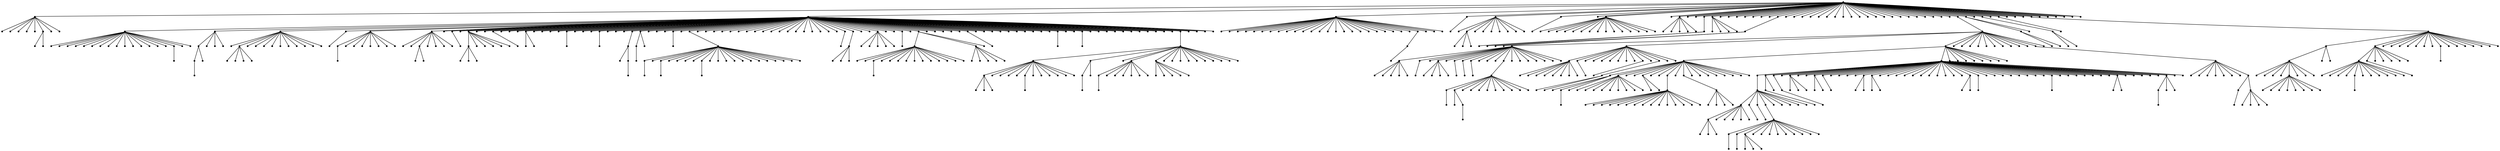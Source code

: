 strict graph "" {
	graph [bb="0,0,582.7,573.41",
		"edge"="{'pos': ''}",
		file="/Users/felicedeluca/Developer/UofA/mlgd/datasets/eucore/set2/output/sfdp/dot/EUcore_Layer_8_sfdp_drawing.dot",
		"graph"="{'bb': '0,0,582.7,573.41', 'edge': \"{'pos': ''}\", 'file': '/Users/felicedeluca/Developer/UofA/mlgd/datasets/eucore/set2/output/sfdp/\
dot/EUcore_Layer_8_sfdp_drawing.dot', 'graph': \"{'bb': '0,0,582.7,573.41', 'file': '/Users/felicedeluca/Developer/UofA/mlgd/datasets/\
eucore/set2/output/sfdp/dot/EUcore_Layer_8_sfdp_drawing.dot', 'overlap': 'prism'}\", 'node': \"{'height': '', 'label': '\\\\N', 'level': '', '\
penwidth': '1', 'pos': '', 'shape': 'point', 'width': ''}\", 'overlap': 'prism'}",
		"node"="{'height': '', 'label': '\\N', 'level': '', 'penwidth': '1', 'pos': '', 'shape': 'point', 'width': ''}",
		overlap=prism
	];
	node [label="\N",
		penwidth=1,
		shape=point
	];
	1	 [height=0.05,
		label=318,
		level=1,
		pos="221.503,-197.07999999999998",
		width=0.05];
	2	 [height=0.05,
		label=547,
		level=1,
		pos="248.18300000000005,-256.75",
		width=0.05];
	1 -- 2	 [pos="305.78,215.58 309.61,207.02 326.58,169.07 330.76,159.72"];
	3	 [height=0.05,
		label=64,
		level=1,
		pos="98.56299999999999,-132.29000000000002",
		width=0.05];
	1 -- 3	 [pos="303.27,218.22 289.5,225.48 198.12,273.64 183.92,281.12"];
	4	 [height=0.05,
		label=282,
		level=1,
		pos="243.13100000000003,-197.27599999999995",
		width=0.05];
	1 -- 4	 [pos="306.89,217.28 320.01,217.16 397.93,216.46 411.22,216.33"];
	5	 [height=0.05,
		label=361,
		level=2,
		pos="231.53500000000003,-197.764",
		width=0.05];
	1 -- 5	 [pos="307.17,217.15 315.42,216.59 344.94,214.58 353.08,214.02"];
	6	 [height=0.05,
		label=409,
		level=1,
		pos="168.113,-236.60000000000002",
		width=0.05];
	1 -- 6	 [pos="303.23,215.99 295.13,209.99 261.69,185.24 253.46,179.14"];
	7	 [height=0.05,
		label=485,
		level=3,
		pos="217.003,-134.95",
		width=0.05];
	1 -- 7	 [pos="304.86,219.37 304.18,228.8 301.36,267.71 300.66,277.29"];
	8	 [height=0.05,
		label=444,
		level=4,
		pos="223.98300000000006,-237.19",
		width=0.05];
	1 -- 8	 [pos="305.14,215.14 305.58,208.11 306.95,185.92 307.37,179.16"];
	9	 [height=0.05,
		label=82,
		level=1,
		pos="220.123,-69.98000000000002",
		width=0.05];
	1 -- 9	 [pos="304.99,219.51 304.82,235.07 303.81,328.08 303.65,342.52"];
	10	 [height=0.05,
		label=981,
		level=5,
		pos="193.353,-222.01999999999998",
		width=0.05];
	1 -- 10	 [pos="303.5,215.96 298.56,211.59 282.99,197.8 278.25,193.59"];
	11	 [height=0.05,
		label=84,
		level=1,
		pos="242.59300000000002,-121.95999999999998",
		width=0.05];
	1 -- 11	 [pos="305.53,219.16 308.45,229.55 322.73,280.41 325.6,290.63"];
	12	 [height=0.05,
		label=127,
		level=5,
		pos="184.233,-234.01",
		width=0.05];
	1 -- 12	 [pos="303.41,215.71 297.28,209.64 275.34,187.91 269.29,181.91"];
	13	 [height=0.05,
		label=442,
		level=5,
		pos="195.83299999999997,-245.41999999999996",
		width=0.05];
	1 -- 13	 [pos="304.16,215.69 300.26,208.35 284.18,178.07 280.22,170.62"];
	14	 [height=0.05,
		label=5,
		level=1,
		pos="190.493,-261.94",
		width=0.05];
	1 -- 14	 [pos="304.12,215.43 299.59,205.96 279.23,163.4 274.84,154.2"];
	15	 [height=0.05,
		label=115,
		level=1,
		pos="193.933,-146.51",
		width=0.05];
	1 -- 15	 [pos="304.09,218.98 299.91,226.66 282.64,258.33 278.39,266.13"];
	16	 [height=0.05,
		label=338,
		level=2,
		pos="270.1530000000001,-188.56",
		width=0.05];
	1 -- 16	 [pos="307.1,217.67 315.1,219.07 343.73,224.08 351.63,225.46"];
	17	 [height=0.05,
		label=494,
		level=1,
		pos="230.65300000000008,-249.21000000000004",
		width=0.05];
	1 -- 17	 [pos="305.4,215.06 306.91,206.49 312.29,175.8 313.78,167.34"];
	18	 [height=0.05,
		label=925,
		level=5,
		pos="256.31300000000005,-216.31",
		width=0.05];
	1 -- 18	 [pos="306.88,216.27 312.98,212.9 332.24,202.26 338.11,199.01"];
	19	 [height=0.05,
		label=48,
		level=2,
		pos="247.20300000000003,-227.91999999999996",
		width=0.05];
	1 -- 19	 [pos="306.39,215.64 310.9,210.24 325.11,193.18 329.44,187.98"];
	20	 [height=0.05,
		label=86,
		level=1,
		pos="246.17300000000006,-188.85000000000002",
		width=0.05];
	1 -- 20	 [pos="306.95,217.95 311.58,219.49 323.27,223.39 327.82,224.91"];
	21	 [height=0.05,
		label=40,
		level=2,
		pos="208.90300000000002,-206.79999999999995",
		width=0.05];
	1 -- 21	 [pos="303.47,216.11 301.05,214.24 296.39,210.65 293.97,208.78"];
	22	 [height=0.05,
		label=176,
		level=4,
		pos="244.71300000000002,-216.12",
		width=0.05];
	1 -- 22	 [pos="306.53,216.05 310.73,212.61 322.43,203.02 326.67,199.54"];
	23	 [height=0.05,
		label=333,
		level=1,
		pos="202.13299999999998,-261.5",
		width=0.05];
	1 -- 23	 [pos="304.45,215.44 301.62,206.04 288.91,163.76 286.16,154.62"];
	24	 [height=0.05,
		label=486,
		level=2,
		pos="207.433,-248.69",
		width=0.05];
	1 -- 24	 [pos="304.41,215.08 302.09,206.59 293.81,176.22 291.53,167.84"];
	25	 [height=0.05,
		label=482,
		level=2,
		pos="224.09300000000007,-174.26",
		width=0.05];
	1 -- 25	 [pos="305.21,219.09 305.69,223.29 306.88,233.77 307.37,238.15"];
	26	 [height=0.05,
		label=263,
		level=2,
		pos="258.883,-232.90999999999997",
		width=0.05];
	1 -- 26	 [pos="306.62,215.76 312.76,209.87 334.76,188.78 340.83,182.96"];
	27	 [height=0.05,
		label=245,
		level=2,
		pos="257.52299999999997,-177.25",
		width=0.05];
	1 -- 27	 [pos="306.95,218.37 313.26,221.84 333.18,232.81 339.26,236.16"];
	28	 [height=0.05,
		label=121,
		level=1,
		pos="219.043,-249.76",
		width=0.05];
	1 -- 28	 [pos="304.9,215.04 304.5,206.37 303.05,175.36 302.65,166.82"];
	29	 [height=0.05,
		label=615,
		level=2,
		pos="235.59300000000002,-228.01999999999998",
		width=0.05];
	1 -- 29	 [pos="305.77,215.64 308.19,210.32 315.74,193.73 318.27,188.18"];
	30	 [height=0.05,
		label=420,
		level=1,
		pos="242.253,-241.65999999999997",
		width=0.05];
	1 -- 30	 [pos="305.9,215.39 309.32,208.05 321.53,181.81 324.9,174.57"];
	31	 [height=0.05,
		label=417,
		level=2,
		pos="267.92300000000006,-212.11",
		width=0.05];
	1 -- 31	 [pos="307,216.66 314.64,214.18 341.96,205.34 349.5,202.9"];
	32	 [height=0.05,
		label=113,
		level=1,
		pos="249.78300000000007,-202.90999999999997",
		width=0.05];
	1 -- 32	 [pos="306.87,216.92 311.98,215.86 326.23,212.93 331.39,211.86"];
	33	 [height=0.05,
		label=976,
		level=5,
		pos="201.043,-158.32",
		width=0.05];
	1 -- 33	 [pos="304.13,218.97 300.77,225.34 288.72,248.15 285.4,254.44"];
	34	 [height=0.05,
		label=725,
		level=5,
		pos="212.64299999999997,-162.37",
		width=0.05];
	1 -- 34	 [pos="304.53,219.17 303.01,225.14 298.26,243.74 296.68,249.96"];
	35	 [height=0.05,
		label=367,
		level=1,
		pos="234.56300000000005,-186.32999999999998",
		width=0.05];
	1 -- 35	 [pos="306.61,218.62 309.12,220.68 313.94,224.65 316.46,226.72"];
	36	 [height=0.05,
		label=183,
		level=1,
		pos="178.253,-180.19",
		width=0.05];
	1 -- 36	 [pos="303.15,218.03 296.04,220.8 270.58,230.74 263.56,233.49"];
	37	 [height=0.05,
		label=114,
		level=1,
		pos="197.28300000000002,-204.40999999999997",
		width=0.05];
	1 -- 37	 [pos="303.11,216.73 298.56,215.35 287.09,211.88 282.62,210.53"];
	38	 [height=0.05,
		label=527,
		level=5,
		pos="211.913,-176.41999999999996",
		width=0.05];
	1 -- 38	 [pos="304.13,219.21 302.27,223.2 298,232.4 296.22,236.23"];
	39	 [height=0.05,
		label=76,
		level=5,
		pos="188.69299999999998,-167.26",
		width=0.05];
	1 -- 39	 [pos="303.6,218.58 298.2,223.49 278.9,241.04 273.57,245.88"];
	40	 [height=0.05,
		label=36,
		level=3,
		pos="224.25300000000004,-162.2",
		width=0.05];
	1 -- 40	 [pos="305.16,219.18 305.63,225.18 307.1,243.87 307.6,250.12"];
	41	 [height=0.05,
		label=96,
		level=1,
		pos="228.863,-138.01999999999998",
		width=0.05];
	1 -- 41	 [pos="305.26,219.27 306.37,228.23 310.98,265.22 312.12,274.33"];
	42	 [height=0.05,
		label=170,
		level=1,
		pos="253.103,-157.13",
		width=0.05];
	1 -- 42	 [pos="306.37,219.02 311.57,225.59 330.16,249.1 335.29,255.59"];
	43	 [height=0.05,
		label=13,
		level=1,
		pos="191.19299999999998,-190.66999999999996",
		width=0.05];
	1 -- 43	 [pos="303.02,217.72 297.54,218.88 282.27,222.11 276.74,223.28"];
	44	 [height=0.05,
		label=83,
		level=1,
		pos="173.38299999999998,-192.49",
		width=0.05];
	1 -- 44	 [pos="302.94,217.5 295.03,218.25 266.7,220.96 258.89,221.7"];
	45	 [height=0.05,
		label=375,
		level=1,
		pos="277.64300000000003,-147.89999999999998",
		width=0.05];
	1 -- 45	 [pos="306.4,218.52 314.1,225.26 351.51,258.04 359.6,265.13"];
	46	 [height=0.05,
		label=411,
		level=1,
		pos="265.29300000000006,-160.4",
		width=0.05];
	1 -- 46	 [pos="306.47,218.52 313.12,224.09 340.54,247.06 347.29,252.72"];
	47	 [height=0.05,
		label=426,
		level=2,
		pos="200.303,-176.90999999999997",
		width=0.05];
	1 -- 47	 [pos="303.62,218.62 299.79,222.27 289.1,232.43 285.23,236.11"];
	48	 [height=0.05,
		label=107,
		level=1,
		pos="178.753,-255.7",
		width=0.05];
	1 -- 48	 [pos="303.78,215.61 297.53,207.05 269.48,168.58 263.42,160.27"];
	49	 [height=0.05,
		label=423,
		level=3,
		pos="220.51299999999998,-216.22000000000003",
		width=0.05];
	1 -- 49	 [pos="304.9,215.25 304.71,211.55 304.31,203.79 304.12,200.14"];
	50	 [height=0.05,
		label=160,
		level=1,
		pos="170.14299999999997,-221.07999999999998",
		width=0.05];
	1 -- 50	 [pos="303.3,216.5 295.5,212.86 263.34,197.83 255.42,194.13"];
	51	 [height=0.05,
		label=283,
		level=1,
		pos="209.90300000000002,-188.51999999999998",
		width=0.05];
	1 -- 51	 [pos="303.2,218.64 300.95,220.29 297.17,223.08 295.02,224.67"];
	52	 [height=0.05,
		label=256,
		level=1,
		pos="241.13299999999998,-148.01",
		width=0.05];
	1 -- 52	 [pos="305.85,219.41 309.08,227.48 320.64,256.36 323.82,264.33"];
	53	 [height=0.05,
		label=370,
		level=4,
		pos="213.553,-149.54000000000002",
		width=0.05];
	1 -- 53	 [pos="304.67,219.34 303.36,227.16 298.69,255.15 297.4,262.86"];
	54	 [height=0.05,
		label=47,
		level=1,
		pos="299.7130000000001,-248.21000000000004",
		width=0.05];
	1 -- 54	 [pos="306.64,216.23 316.82,209.58 371.44,173.87 381.59,167.23"];
	55	 [height=0.05,
		label=169,
		level=1,
		pos="235.863,-159.60999999999999",
		width=0.05];
	1 -- 55	 [pos="305.78,219.32 308.3,225.88 316.24,246.61 318.66,252.92"];
	56	 [height=0.05,
		label=455,
		level=2,
		pos="245.733,-171.22000000000003",
		width=0.05];
	1 -- 56	 [pos="306.31,218.69 310.48,223.14 323.47,237 327.81,241.63"];
	57	 [height=0.05,
		label=443,
		level=2,
		pos="212.38299999999998,-231.35000000000002",
		width=0.05];
	1 -- 57	 [pos="304.52,215.46 302.95,209.56 298.06,191.2 296.42,185.06"];
	58	 [height=0.05,
		label=326,
		level=3,
		pos="200.77299999999997,-233.81",
		width=0.05];
	1 -- 58	 [pos="304.12,215.72 300.77,209.79 288.95,188.85 285.34,182.44"];
	59	 [height=0.05,
		label=424,
		level=1,
		pos="233.113,-205.79999999999995",
		width=0.05];
	1 -- 59	 [pos="306.82,215.94 309.07,214.25 312.85,211.41 315,209.79"];
	60	 [height=0.05,
		label=171,
		level=3,
		pos="181.753,-210.52999999999997",
		width=0.05];
	1 -- 60	 [pos="303.3,216.72 296.88,214.55 274.21,206.88 267.28,204.53"];
	61	 [height=0.05,
		label=339,
		level=2,
		pos="246.473,-280.81",
		width=0.05];
	2 -- 61	 [pos="331.56,155.74 331.24,151.22 330.43,139.83 330.11,135.39"];
	62	 [height=0.05,
		label=847,
		level=5,
		pos="259.82300000000004,-256.16999999999996",
		width=0.05];
	2 -- 62	 [pos="333.51,157.72 335.66,157.83 339.22,158 341.41,158.11"];
	63	 [height=0.05,
		label=165,
		level=1,
		pos="258.503,-268.36",
		width=0.05];
	2 -- 63	 [pos="332.96,156.21 334.94,153.98 338.75,149.69 340.73,147.46"];
	64	 [height=0.05,
		label=437,
		level=3,
		pos="271.43300000000005,-251.23000000000002",
		width=0.05];
	2 -- 64	 [pos="333.52,158.06 337.88,159.1 348.9,161.71 353.19,162.73"];
	65	 [height=0.05,
		label=38,
		level=2,
		pos="271.52299999999997,-262.84000000000003",
		width=0.05];
	2 -- 65	 [pos="333.52,157.15 337.91,156.01 348.96,153.12 353.27,152"];
	66	 [height=0.05,
		label=133,
		level=1,
		pos="244.26299999999998,-292.46000000000004",
		width=0.05];
	2 -- 66	 [pos="331.48,155.71 330.81,149.57 328.7,130.43 328,124.03"];
	67	 [height=0.05,
		label=87,
		level=1,
		pos="225.84300000000002,-303.06",
		width=0.05];
	2 -- 67	 [pos="330.73,155.64 327.06,148.02 313.91,120.77 310.28,113.25"];
	68	 [height=0.05,
		label=340,
		level=1,
		pos="232.65300000000008,-290.43",
		width=0.05];
	2 -- 68	 [pos="330.86,155.82 328.14,149.91 319.55,131.28 316.93,125.6"];
	122	 [height=0.05,
		label=21,
		level=1,
		pos="-16.847000000000037,-168.87",
		width=0.05];
	3 -- 122	 [pos="180.07,281.46 166.06,277.02 82.907,250.66 68.718,246.16"];
	152	 [height=0.05,
		label=489,
		level=1,
		pos="27.182999999999993,-74.30000000000001",
		width=0.05];
	3 -- 152	 [pos="180.58,283.3 171.29,290.85 121.44,331.35 112.17,338.87"];
	153	 [height=0.05,
		label=244,
		level=1,
		pos="40.72300000000001,-230.45",
		width=0.05];
	3 -- 153	 [pos="181.07,280.39 174.05,268.47 132.38,197.75 125.27,185.68"];
	154	 [height=0.05,
		label=980,
		level=5,
		pos="27.502999999999986,-134.81",
		width=0.05];
	3 -- 154	 [pos="180.02,282.02 169.64,281.65 123.01,280 112.94,279.64"];
	155	 [height=0.05,
		label=89,
		level=2,
		pos="154.053,-45.93000000000001",
		width=0.05];
	3 -- 155	 [pos="183.23,283.9 190.51,295.23 229.87,356.49 236.58,366.93"];
	156	 [height=0.05,
		label=389,
		level=2,
		pos="86.35300000000001,-37.20999999999998",
		width=0.05];
	3 -- 156	 [pos="181.82,284.08 180.23,296.45 171.7,362.85 170.11,375.2"];
	157	 [height=0.05,
		label=224,
		level=5,
		pos="129.243,-106.89999999999998",
		width=0.05];
	3 -- 157	 [pos="183.72,283.46 189.1,287.91 206.06,301.95 211.24,306.23"];
	158	 [height=0.05,
		label=918,
		level=5,
		pos="98.673,-72.01999999999998",
		width=0.05];
	3 -- 158	 [pos="182.07,284.1 182.09,293.25 182.16,330.99 182.17,340.28"];
	159	 [height=0.05,
		label=302,
		level=5,
		pos="71.493,-108.39999999999998",
		width=0.05];
	3 -- 159	 [pos="180.62,283.38 175.96,287.48 161.45,300.29 156.6,304.57"];
	160	 [height=0.05,
		label=209,
		level=1,
		pos="12.05699999999996,-187.11",
		width=0.05];
	3 -- 160	 [pos="180.26,280.95 169.01,273.81 108.59,235.52 97.361,228.41"];
	162	 [height=0.05,
		label=90,
		level=5,
		pos="75.90299999999996,-143.21999999999997",
		width=0.05];
	3 -- 162	 [pos="180.29,281.23 176.12,279.22 165.72,274.2 161.37,272.1"];
	163	 [height=0.05,
		label=0,
		level=3,
		pos="82.12299999999999,-154.85000000000002",
		width=0.05];
	3 -- 163	 [pos="180.99,280.61 178.02,276.53 169.74,265.17 166.74,261.05"];
	164	 [height=0.05,
		label=164,
		level=2,
		pos="41.742999999999995,-120.87",
		width=0.05];
	3 -- 164	 [pos="180.18,282.47 171.55,284.2 135.97,291.35 127.21,293.11"];
	165	 [height=0.05,
		label=66,
		level=4,
		pos="134.51299999999998,-150.60000000000002",
		width=0.05];
	3 -- 165	 [pos="184,281.11 190.3,277.9 210.19,267.77 216.25,264.69"];
	166	 [height=0.05,
		label=771,
		level=6,
		pos="107.82299999999998,-156.56",
		width=0.05];
	3 -- 166	 [pos="182.8,280.19 184.54,275.63 188.92,264.13 190.63,259.65"];
	167	 [height=0.05,
		label=397,
		level=4,
		pos="143.863,-103.50999999999999",
		width=0.05];
	3 -- 167	 [pos="184.02,283.33 191.47,288.06 218.13,305 225.48,309.67"];
	168	 [height=0.05,
		label=232,
		level=1,
		pos="121.02299999999997,-205.27999999999997",
		width=0.05];
	3 -- 168	 [pos="182.63,280.29 185.73,270.19 200.94,220.78 203.99,210.85"];
	169	 [height=0.05,
		label=103,
		level=2,
		pos="106.02299999999997,-97.75999999999999",
		width=0.05];
	3 -- 169	 [pos="182.47,283.95 183.75,289.89 187.75,308.4 189.09,314.58"];
	170	 [height=0.05,
		label=786,
		level=5,
		pos="90.673,-178.11",
		width=0.05];
	3 -- 170	 [pos="181.73,280.12 180.43,272.59 175.79,245.62 174.51,238.18"];
	171	 [height=0.05,
		label=306,
		level=2,
		pos="30.13299999999998,-119.19999999999999",
		width=0.05];
	3 -- 171	 [pos="180.1,282.47 170.1,284.38 125.2,292.97 115.5,294.83"];
	172	 [height=0.05,
		label=199,
		level=2,
		pos="156.64299999999997,-97.38",
		width=0.05];
	3 -- 172	 [pos="184,283.25 192.98,288.65 230.51,311.2 238.61,316.07"];
	173	 [height=0.05,
		label=131,
		level=2,
		pos="91.613,-222.60000000000002",
		width=0.05];
	3 -- 173	 [pos="181.93,280.21 181.02,268.45 176.17,205.38 175.26,193.66"];
	174	 [height=0.05,
		label=405,
		level=1,
		pos="144.853,-68.69",
		width=0.05];
	3 -- 174	 [pos="183.22,283.66 189.56,292.39 220.41,334.77 227.09,343.94"];
	175	 [height=0.05,
		label=57,
		level=2,
		pos="53.32299999999998,-88.13",
		width=0.05];
	3 -- 175	 [pos="180.57,283.56 173.7,290.27 145.36,317.92 138.38,324.73"];
	176	 [height=0.05,
		label=149,
		level=4,
		pos="94.41299999999995,-95.23000000000002",
		width=0.05];
	3 -- 176	 [pos="181.85,284.08 181.12,290.58 178.82,311.08 178.12,317.32"];
	177	 [height=0.05,
		label=733,
		level=5,
		pos="41.08299999999997,-132.49",
		width=0.05];
	3 -- 177	 [pos="180.16,282.08 171.43,282.05 135.43,281.93 126.57,281.9"];
	178	 [height=0.05,
		label=91,
		level=4,
		pos="170.44299999999998,-144.57999999999998",
		width=0.05];
	3 -- 178	 [pos="183.85,281.79 193.71,280.1 241.61,271.91 251.97,270.14"];
	179	 [height=0.05,
		label=223,
		level=2,
		pos="96.673,-114.92000000000002",
		width=0.05];
	3 -- 179	 [pos="181.87,283.95 181.5,287.31 180.73,294.35 180.37,297.67"];
	180	 [height=0.05,
		label=611,
		level=5,
		pos="59.89299999999997,-99.73000000000002",
		width=0.05];
	3 -- 180	 [pos="180.41,283.49 174.05,288.85 151.29,308.01 145.02,313.29"];
	181	 [height=0.05,
		label=16,
		level=1,
		pos="108.053,-222.21000000000004",
		width=0.05];
	3 -- 181	 [pos="182.27,280.21 183.5,268.51 190.13,205.71 191.37,194.04"];
	182	 [height=0.05,
		label=106,
		level=1,
		pos="74.60300000000001,-220.60000000000002",
		width=0.05];
	3 -- 182	 [pos="181.57,280.25 178.45,268.76 161.72,207.08 158.61,195.62"];
	183	 [height=0.05,
		label=395,
		level=3,
		pos="110.07299999999998,-83.77999999999997",
		width=0.05];
	3 -- 183	 [pos="182.57,284.18 184.46,292.15 191.23,320.7 193.1,328.58"];
	184	 [height=0.05,
		label=281,
		level=2,
		pos="145.813,-138.99",
		width=0.05];
	3 -- 184	 [pos="184.1,281.8 191.87,280.7 219.68,276.76 227.35,275.67"];
	185	 [height=0.05,
		label=177,
		level=2,
		pos="135.623,-118.64999999999998",
		width=0.05];
	3 -- 185	 [pos="184.06,282.83 190.56,285.22 211.06,292.76 217.3,295.06"];
	186	 [height=0.05,
		label=379,
		level=2,
		pos="86.21299999999997,-209.75",
		width=0.05];
	3 -- 186	 [pos="181.77,280.18 180.06,269.46 171.69,217.02 170.01,206.48"];
	187	 [height=0.05,
		label=173,
		level=1,
		pos="82.743,-92.64999999999998",
		width=0.05];
	3 -- 187	 [pos="181.39,283.8 178.84,290.2 169.81,312.8 167.05,319.71"];
	188	 [height=0.05,
		label=269,
		level=1,
		pos="88.69299999999998,-25.610000000000014",
		width=0.05];
	3 -- 188	 [pos="181.9,283.94 180.7,296.89 173.59,373.76 172.38,386.87"];
	189	 [height=0.05,
		label=859,
		level=2,
		pos="142.69299999999998,-179.11",
		width=0.05];
	3 -- 189	 [pos="183.54,280.53 190.24,273.42 217.87,244.1 224.68,236.88"];
	190	 [height=0.05,
		label=325,
		level=5,
		pos="154.63299999999998,-167.86",
		width=0.05];
	3 -- 190	 [pos="183.94,280.91 192.45,275.51 227.56,253.23 236.21,247.74"];
	191	 [height=0.05,
		label=10,
		level=2,
		pos="99.423,-191.82",
		width=0.05];
	3 -- 191	 [pos="182.1,280.11 182.23,271.07 182.77,233.79 182.9,224.61"];
	192	 [height=0.05,
		label=685,
		level=2,
		pos="136.51299999999998,-190.72000000000003",
		width=0.05];
	3 -- 192	 [pos="183.33,280.15 189.2,271.12 213.72,233.37 219.01,225.22"];
	193	 [height=0.05,
		label=243,
		level=2,
		pos="109.423,-205.39",
		width=0.05];
	3 -- 193	 [pos="182.34,280.28 183.83,270.26 191.06,221.54 192.63,211"];
	194	 [height=0.05,
		label=11,
		level=2,
		pos="84.44299999999998,-166.47000000000003",
		width=0.05];
	3 -- 194	 [pos="181.31,280.25 178.84,274.26 171.03,255.36 168.65,249.59"];
	195	 [height=0.05,
		label=640,
		level=5,
		pos="72.69299999999998,-166.97000000000003",
		width=0.05];
	3 -- 195	 [pos="180.96,280.6 176.7,274.9 161.48,254.49 157.28,248.86"];
	196	 [height=0.05,
		label=506,
		level=2,
		pos="110.28299999999996,-69.30000000000001",
		width=0.05];
	3 -- 196	 [pos="182.41,283.91 184.09,292.95 191.55,333 193.38,342.88"];
	197	 [height=0.05,
		label=730,
		level=5,
		pos="137.59300000000002,-167.5",
		width=0.05];
	3 -- 197	 [pos="183.75,280.58 190.17,274.79 213.14,254.06 219.48,248.35"];
	198	 [height=0.05,
		label=300,
		level=2,
		pos="46.88299999999998,-187.64999999999998",
		width=0.05];
	3 -- 198	 [pos="180.79,280.72 173.71,273.13 139.26,236.23 131.81,228.25"];
	199	 [height=0.05,
		label=430,
		level=2,
		pos="124.91299999999995,-179.76999999999998",
		width=0.05];
	3 -- 199	 [pos="182.95,280.51 186.95,273.3 203.45,243.57 207.51,236.24"];
	200	 [height=0.05,
		label=511,
		level=5,
		pos="64.293,-144.36",
		width=0.05];
	3 -- 200	 [pos="180.23,281.44 174.33,279.37 155.97,272.89 149.83,270.73"];
	201	 [height=0.05,
		label=601,
		level=4,
		pos="97.81299999999999,-206.38",
		width=0.05];
	3 -- 201	 [pos="182.05,280.26 181.95,270.1 181.45,220.72 181.34,210.04"];
	202	 [height=0.05,
		label=354,
		level=5,
		pos="102.27299999999997,-168.61",
		width=0.05];
	3 -- 202	 [pos="182.27,280.14 182.91,273.89 184.9,254.42 185.56,247.91"];
	203	 [height=0.05,
		label=42,
		level=2,
		pos="110.493,-126.29000000000002",
		width=0.05];
	3 -- 203	 [pos="183.93,283.03 186.24,284.19 190.13,286.14 192.34,287.25"];
	204	 [height=0.05,
		label=140,
		level=3,
		pos="125.613,-162.89",
		width=0.05];
	3 -- 204	 [pos="183.53,280.45 188.27,275.08 203.23,258.16 207.79,253"];
	205	 [height=0.05,
		label=498,
		level=1,
		pos="122.91299999999995,-150.01999999999998",
		width=0.05];
	3 -- 205	 [pos="183.67,280.93 188.07,277.72 200.34,268.79 204.78,265.55"];
	206	 [height=0.05,
		label=201,
		level=2,
		pos="81.70299999999997,-194.2",
		width=0.05];
	3 -- 206	 [pos="181.58,280.31 179.17,271.42 168.44,232.06 165.8,222.35"];
	207	 [height=0.05,
		label=229,
		level=4,
		pos="123.00299999999999,-60.77999999999997",
		width=0.05];
	3 -- 207	 [pos="182.68,283.86 186.06,293.75 202.6,342.16 205.92,351.89"];
	208	 [height=0.05,
		label=926,
		level=5,
		pos="59.483000000000004,-71.99000000000001",
		width=0.05];
	3 -- 208	 [pos="180.94,283.83 175.24,292.64 149.59,332.21 144.04,340.76"];
	209	 [height=0.05,
		label=950,
		level=3,
		pos="65.09299999999996,-131.60000000000002",
		width=0.05];
	3 -- 209	 [pos="180.27,282.13 174.51,282.25 156.57,282.62 150.57,282.74"];
	210	 [height=0.05,
		label=2,
		level=1,
		pos="139.103,-80.29000000000002",
		width=0.05];
	3 -- 210	 [pos="183.42,283.82 189.57,291.72 214.96,324.28 221.21,332.3"];
	211	 [height=0.05,
		label=102,
		level=5,
		pos="169.483,-106.86000000000001",
		width=0.05];
	3 -- 211	 [pos="183.82,282.72 193.55,286.21 240.81,303.16 251.03,306.82"];
	212	 [height=0.05,
		label=719,
		level=5,
		pos="36.63299999999998,-169.71000000000004",
		width=0.05];
	3 -- 212	 [pos="180.28,281.01 171.24,275.55 130.6,250.99 121.81,245.68"];
	213	 [height=0.05,
		label=222,
		level=2,
		pos="134.03299999999996,-132.81",
		width=0.05];
	3 -- 213	 [pos="183.98,282.06 190.08,281.97 209.09,281.7 215.45,281.6"];
	214	 [height=0.05,
		label=98,
		level=5,
		pos="94.91299999999995,-60.420000000000016",
		width=0.05];
	3 -- 214	 [pos="181.97,284.17 181.43,294.66 179.04,341.83 178.52,352.02"];
	215	 [height=0.05,
		label=216,
		level=5,
		pos="77.483,-120.00999999999999",
		width=0.05];
	3 -- 215	 [pos="180.42,283.05 176.54,285.32 166.86,290.95 162.82,293.3"];
	216	 [height=0.05,
		label=412,
		level=1,
		pos="133.473,-11.860000000000014",
		width=0.05];
	3 -- 216	 [pos="182.68,284.18 186.95,298.92 212.49,387.05 216.46,400.73"];
	217	 [height=0.05,
		label=644,
		level=5,
		pos="73.83299999999997,-179.90999999999997",
		width=0.05];
	3 -- 217	 [pos="181.01,280.05 176.94,272.21 162.38,244.18 158.37,236.45"];
	218	 [height=0.05,
		label=105,
		level=1,
		pos="117.63299999999998,-97.80000000000001",
		width=0.05];
	3 -- 218	 [pos="183.1,283.95 186.44,289.99 196.98,309.07 200.2,314.88"];
	219	 [height=0.05,
		label=466,
		level=2,
		pos="147.233,-125.75999999999999",
		width=0.05];
	3 -- 219	 [pos="184.16,282.37 192.17,283.45 220.81,287.29 228.71,288.35"];
	220	 [height=0.05,
		label=665,
		level=5,
		pos="123.673,-121.08999999999997",
		width=0.05];
	3 -- 220	 [pos="183.72,282.83 188.26,284.85 200.91,290.49 205.49,292.54"];
	221	 [height=0.05,
		label=937,
		level=6,
		pos="147.08300000000003,-155.89999999999998",
		width=0.05];
	3 -- 221	 [pos="184.16,281.08 192.14,277.19 220.69,263.3 228.57,259.47"];
	222	 [height=0.05,
		label=445,
		level=5,
		pos="67.793,-204.12",
		width=0.05];
	3 -- 222	 [pos="181.31,280.32 177.05,270.38 156.22,221.75 152.04,211.98"];
	223	 [height=0.05,
		label=496,
		level=5,
		pos="112.28299999999996,-180.27999999999997",
		width=0.05];
	3 -- 223	 [pos="182.66,280.03 184.92,272.14 192.99,243.89 195.22,236.1"];
	224	 [height=0.05,
		label=329,
		level=1,
		pos="158.84300000000002,-135.31",
		width=0.05];
	3 -- 224	 [pos="184.08,281.99 193.23,281.53 230.98,279.64 240.27,279.17"];
	225	 [height=0.05,
		label=815,
		level=5,
		pos="111.52299999999997,-110.99000000000001",
		width=0.05];
	3 -- 225	 [pos="183.09,283.76 185.47,287.69 191.42,297.46 193.91,301.55"];
	226	 [height=0.05,
		label=840,
		level=5,
		pos="122.26299999999998,-192.24",
		width=0.05];
	3 -- 226	 [pos="182.75,280.36 186.15,271.76 201.22,233.64 204.94,224.24"];
	227	 [height=0.05,
		label=372,
		level=4,
		pos="133.793,-91.89999999999998",
		width=0.05];
	3 -- 227	 [pos="183.58,283.83 189.38,290.47 210.11,314.24 215.83,320.8"];
	228	 [height=0.05,
		label=184,
		level=2,
		pos="111.233,-144.95",
		width=0.05];
	3 -- 228	 [pos="183.62,280.54 186.05,278.11 190.73,273.43 193.17,270.99"];
	229	 [height=0.05,
		label=828,
		level=5,
		pos="158.813,-156.15999999999997",
		width=0.05];
	3 -- 229	 [pos="183.81,281.4 192.45,277.98 230.77,262.8 240.21,259.05"];
	230	 [height=0.05,
		label=357,
		level=2,
		pos="122.02299999999997,-84.76999999999998",
		width=0.05];
	3 -- 230	 [pos="183.08,284.13 186.94,291.95 200.74,319.92 204.55,327.63"];
	231	 [height=0.05,
		label=376,
		level=2,
		pos="71.08299999999997,-82.29000000000002",
		width=0.05];
	3 -- 231	 [pos="181.16,283.76 176.99,291.35 159.78,322.66 155.54,330.37"];
	232	 [height=0.05,
		label=215,
		level=1,
		pos="57.742999999999995,-168.36",
		width=0.05];
	3 -- 232	 [pos="180.71,280.89 174.52,275.42 148.95,252.82 142.66,247.26"];
	233	 [height=0.05,
		label=134,
		level=5,
		pos="35.27299999999997,-186.93",
		width=0.05];
	3 -- 233	 [pos="180.51,280.74 171.83,273.25 129.65,236.83 120.52,228.95"];
	234	 [height=0.05,
		label=99,
		level=5,
		pos="99.35300000000001,-143.89",
		width=0.05];
	3 -- 234	 [pos="182.19,280.28 182.34,278.14 182.58,274.59 182.73,272.4"];
	235	 [height=0.05,
		label=196,
		level=4,
		pos="70.09299999999996,-191.88",
		width=0.05];
	3 -- 235	 [pos="181.25,280.37 177.16,271.82 159.06,233.93 154.59,224.59"];
	236	 [height=0.05,
		label=6,
		level=1,
		pos="81.06299999999999,-67.19999999999999",
		width=0.05];
	3 -- 236	 [pos="181.57,283.97 179.01,293.47 167.53,336.19 165.05,345.42"];
	237	 [height=0.05,
		label=309,
		level=3,
		pos="122.14299999999997,-132.95999999999998",
		width=0.05];
	3 -- 237	 [pos="183.92,282.04 188.26,281.92 199.09,281.61 203.61,281.48"];
	238	 [height=0.05,
		label=330,
		level=5,
		pos="86.95299999999997,-131.62",
		width=0.05];
	3 -- 238	 [pos="180.26,282.2 178.12,282.32 174.57,282.52 172.38,282.65"];
	239	 [height=0.05,
		label=234,
		level=2,
		pos="58.483000000000004,-180.79999999999995",
		width=0.05];
	3 -- 239	 [pos="180.74,280.48 174.65,273.11 149.55,242.73 143.37,235.25"];
	240	 [height=0.05,
		label=198,
		level=4,
		pos="48.02299999999997,-109.24000000000001",
		width=0.05];
	3 -- 240	 [pos="180.39,282.86 172.72,286.36 141.07,300.79 133.27,304.35"];
	241	 [height=0.05,
		label=323,
		level=4,
		pos="96.21299999999997,-155.5",
		width=0.05];
	3 -- 241	 [pos="181.89,280.27 181.45,275.99 180.38,265.34 179.93,260.89"];
	242	 [height=0.05,
		label=492,
		level=5,
		pos="48.85300000000001,-145.02999999999997",
		width=0.05];
	3 -- 242	 [pos="179.94,281.54 171.76,279.45 142.5,271.95 134.43,269.88"];
	243	 [height=0.05,
		label=271,
		level=2,
		pos="35.68299999999999,-148.90999999999997",
		width=0.05];
	3 -- 243	 [pos="180.26,281.61 171.24,279.23 131.25,268.66 121.39,266.05"];
	244	 [height=0.05,
		label=124,
		level=3,
		pos="47.293000000000006,-156.71999999999997",
		width=0.05];
	3 -- 244	 [pos="180.37,281.28 172.58,277.57 140.47,262.27 132.57,258.5"];
	245	 [height=0.05,
		label=24,
		level=4,
		pos="83.10300000000001,-106.83999999999997",
		width=0.05];
	3 -- 245	 [pos="181.06,283.76 178.26,288.36 170.47,301.18 167.65,305.83"];
	246	 [height=0.05,
		label=349,
		level=5,
		pos="52.68299999999999,-133.32",
		width=0.05];
	3 -- 246	 [pos="180.1,282.05 172.55,281.88 145.55,281.27 138.11,281.11"];
	247	 [height=0.05,
		label=238,
		level=3,
		pos="126.76299999999998,-72.69",
		width=0.05];
	3 -- 247	 [pos="182.88,283.81 186.93,292.36 204.87,330.26 209.29,339.6"];
	248	 [height=0.05,
		label=141,
		level=1,
		pos="-6.158999999999992,-86.46999999999997",
		width=0.05];
	3 -- 248	 [pos="180.25,282.89 167.54,288.45 92.09,321.46 79.215,327.1"];
	249	 [height=0.05,
		label=305,
		level=2,
		pos="61.08299999999997,-156.73000000000002",
		width=0.05];
	3 -- 249	 [pos="180.46,281.04 174.3,277.02 152.24,262.63 146.16,258.67"];
	250	 [height=0.05,
		label=528,
		level=5,
		pos="59.733000000000004,-117.80000000000001",
		width=0.05];
	3 -- 250	 [pos="179.98,282.87 173.18,285.41 151.69,293.42 145.15,295.86"];
	251	 [height=0.05,
		label=108,
		level=3,
		pos="113.87299999999999,-168.15999999999997",
		width=0.05];
	3 -- 251	 [pos="182.89,280.16 185.58,273.88 194.05,254.03 196.63,247.99"];
	252	 [height=0.05,
		label=95,
		level=2,
		pos="155.483,-114.14999999999998",
		width=0.05];
	3 -- 252	 [pos="183.96,282.7 192.61,285.45 228.25,296.81 237.03,299.61"];
	383	 [height=0.05,
		label=597,
		level=5,
		pos="251.73100000000005,-197.15800000000002",
		width=0.05];
	4 -- 383	 [pos="415,216.34 421.95,216.44 446.47,216.78 453.96,216.88"];
	384	 [height=0.05,
		label=577,
		level=5,
		pos="243.30116000000004,-197.62447999999995",
		width=0.05];
	4 -- 384	 [pos="414.07,214.45 417.57,207.28 430.08,181.64 433.53,174.57"];
	385	 [height=0.05,
		label=596,
		level=6,
		pos="244.07940000000002,-198.16519999999997",
		width=0.05];
	4 -- 385	 [pos="414.71,214.86 418.99,210.84 430.94,199.64 435.26,195.58"];
	386	 [height=0.05,
		label=586,
		level=5,
		pos="249.40900000000005,-195.57",
		width=0.05];
	4 -- 386	 [pos="415.21,216.88 421,218.45 437.32,222.88 442.76,224.36"];
	387	 [height=0.05,
		label=4,
		level=1,
		pos="242.72499999999997,-198.21119999999996",
		width=0.05];
	4 -- 387	 [pos="412.36,214.48 410.45,210.09 405.64,199.02 403.76,194.7"];
	388	 [height=0.05,
		label=856,
		level=2,
		pos="244.71859999999998,-195.88879999999995",
		width=0.05];
	4 -- 388	 [pos="414.86,217.81 421.39,223.51 444.74,243.92 451.18,249.55"];
	389	 [height=0.05,
		label=371,
		level=1,
		pos="246.43700000000007,-196.18399999999997",
		width=0.05];
	4 -- 389	 [pos="414.92,216.9 417.99,217.92 424.27,219.99 427.56,221.08"];
	390	 [height=0.05,
		label=153,
		level=2,
		pos="255.445,-194.836",
		width=0.05];
	4 -- 390	 [pos="414.93,216.67 423.76,218.42 462.92,226.18 472.57,228.09"];
	391	 [height=0.05,
		label=589,
		level=5,
		pos="243.589,-194.90800000000002",
		width=0.05];
	4 -- 391	 [pos="413.51,218.17 413.93,220.35 414.63,223.97 415.06,226.2"];
	392	 [height=0.05,
		label=77,
		level=5,
		pos="245.911,-193.452",
		width=0.05];
	4 -- 392	 [pos="414.24,217.82 416.8,221.34 423.18,230.11 425.85,233.79"];
	393	 [height=0.05,
		label=588,
		level=5,
		pos="243.09636000000006,-197.56615999999997",
		width=0.05];
	4 -- 393	 [pos="412.92,214.37 412.17,208.13 409.85,188.69 409.07,182.19"];
	394	 [height=0.05,
		label=393,
		level=1,
		pos="254.74899999999997,-192.488",
		width=0.05];
	4 -- 394	 [pos="415.09,217.11 423.91,220.75 460.28,235.74 469.24,239.44"];
	395	 [height=0.05,
		label=641,
		level=5,
		pos="254.05300000000005,-198.02799999999996",
		width=0.05];
	4 -- 395	 [pos="414.97,216.19 423.26,215.62 457.46,213.27 465.88,212.69"];
	396	 [height=0.05,
		label=288,
		level=4,
		pos="243.04396000000003,-197.66231999999997",
		width=0.05];
	4 -- 396	 [pos="412.69,214.24 410.9,206.3 404.49,177.88 402.72,170.04"];
	397	 [height=0.05,
		label=478,
		level=3,
		pos="247.027,-198.81599999999997",
		width=0.05];
	4 -- 397	 [pos="414.95,215.61 418.57,214.18 426.7,210.96 430.54,209.44"];
	398	 [height=0.05,
		label=441,
		level=2,
		pos="243.41900000000004,-197.57024",
		width=0.05];
	4 -- 398	 [pos="414.7,214.74 420.62,208.69 441.81,187.05 447.65,181.08"];
	399	 [height=0.05,
		label=163,
		level=2,
		pos="254.209,-201.82399999999996",
		width=0.05];
	4 -- 399	 [pos="415,215.56 423.41,212.11 458.1,197.87 466.64,194.36"];
	400	 [height=0.05,
		label=404,
		level=1,
		pos="253.003,-194.81399999999996",
		width=0.05];
	4 -- 400	 [pos="415.27,216.85 423.39,218.87 452.45,226.12 460.46,228.11"];
	401	 [height=0.05,
		label=154,
		level=2,
		pos="251.68300000000005,-199.642",
		width=0.05];
	4 -- 401	 [pos="414.99,215.81 422.02,213.86 447.18,206.91 454.12,204.99"];
	402	 [height=0.05,
		label=190,
		level=4,
		pos="250.373,-201.962",
		width=0.05];
	4 -- 402	 [pos="414.71,215.31 420.56,211.53 441.21,198.17 447.52,194.09"];
	403	 [height=0.05,
		label=217,
		level=5,
		pos="249.353,-197.952",
		width=0.05];
	4 -- 403	 [pos="415.19,216.1 420.82,215.48 436.49,213.78 442.17,213.17"];
	404	 [height=0.05,
		label=745,
		level=6,
		pos="250.68099999999998,-192.70399999999995",
		width=0.05];
	4 -- 404	 [pos="414.78,217.3 420.98,221.06 443.2,234.52 449.32,238.23"];
	405	 [height=0.05,
		label=531,
		level=2,
		pos="243.3594,-198.23719999999997",
		width=0.05];
	4 -- 405	 [pos="413.6,214.43 414.67,209.92 417.38,198.53 418.43,194.1"];
	406	 [height=0.05,
		label=559,
		level=6,
		pos="244.17660000000006,-195.99599999999998",
		width=0.05];
	4 -- 406	 [pos="414.56,218.04 419.14,223.65 433.6,241.35 438,246.74"];
	407	 [height=0.05,
		label=355,
		level=2,
		pos="256.373,-197.402",
		width=0.05];
	4 -- 407	 [pos="415.06,216.3 424.56,216.21 466.66,215.81 477.04,215.71"];
	408	 [height=0.05,
		label=662,
		level=5,
		pos="248.23500000000007,-193.25",
		width=0.05];
	4 -- 408	 [pos="414.83,217.64 419.53,221.35 432.79,231.82 437.21,235.31"];
	409	 [height=0.05,
		label=687,
		level=6,
		pos="243.4314,-199.06719999999996",
		width=0.05];
	4 -- 409	 [pos="413.48,214.39 414.71,207.03 419.13,180.68 420.34,173.41"];
	410	 [height=0.05,
		label=311,
		level=4,
		pos="242.2806,-198.72199999999998",
		width=0.05];
	4 -- 410	 [pos="412.24,214.76 408.81,208.93 396.68,188.31 392.98,182.01"];
	577	 [height=0.05,
		label=25,
		level=4,
		pos="231.8322,-198.69240000000002",
		width=0.05];
	5 -- 577	 [pos="355.75,212.06 357.15,207.7 360.67,196.7 362.04,192.42"];
	432	 [height=0.05,
		label=945,
		level=6,
		pos="143.09300000000002,-248.75",
		width=0.05];
	6 -- 432	 [pos="249.98,176.98 245.46,174.79 232.85,168.67 228.28,166.45"];
	592	 [height=0.05,
		label=497,
		level=4,
		pos="128.32300000000004,-258.51",
		width=0.05];
	6 -- 592	 [pos="249.91,176.84 243.37,173.24 219.95,160.34 213.49,156.79"];
	593	 [height=0.05,
		label=800,
		level=6,
		pos="151.39299999999997,-237.14",
		width=0.05];
	6 -- 593	 [pos="249.57,177.71 246.36,177.61 240.19,177.41 236.97,177.31"];
	595	 [height=0.05,
		label=590,
		level=5,
		pos="140.853,-225.53999999999996",
		width=0.05];
	6 -- 595	 [pos="249.83,178.51 244.91,180.51 231.17,186.08 226.19,188.1"];
	596	 [height=0.05,
		label=117,
		level=5,
		pos="153.803,-260.35",
		width=0.05];
	6 -- 596	 [pos="250.68,176.22 248.1,171.93 240.89,159.96 238.27,155.62"];
	597	 [height=0.05,
		label=390,
		level=2,
		pos="140.003,-263.96000000000004",
		width=0.05];
	6 -- 597	 [pos="250.11,176.31 245.18,171.51 229.63,156.38 224.89,151.77"];
	598	 [height=0.05,
		label=138,
		level=4,
		pos="165.40299999999996,-270.28999999999996",
		width=0.05];
	6 -- 598	 [pos="251.48,175.97 251.01,170.17 249.56,152.11 249.07,146.07"];
	599	 [height=0.05,
		label=421,
		level=2,
		pos="158.64299999999997,-248.75",
		width=0.05];
	6 -- 599	 [pos="250.46,176.29 248.64,173.96 245.14,169.47 243.32,167.13"];
	600	 [height=0.05,
		label=555,
		level=5,
		pos="169.89299999999997,-244.15999999999997",
		width=0.05];
	6 -- 600	 [pos="252.1,175.75 253.66,169.12 258.58,148.21 260.08,141.84"];
	601	 [height=0.05,
		label=387,
		level=3,
		pos="216.043,-114.21999999999997",
		width=0.05];
	7 -- 601	 [pos="300.42,281.34 300.24,285.19 299.84,293.85 299.65,297.94"];
	634	 [height=0.05,
		label=594,
		level=6,
		pos="206.63299999999998,-55.69",
		width=0.05];
	9 -- 634	 [pos="302.38,345.72 299.88,348.37 294.24,354.35 291.58,357.16"];
	635	 [height=0.05,
		label=277,
		level=5,
		pos="243.20300000000003,-51.44999999999999",
		width=0.05];
	9 -- 635	 [pos="305.14,345.62 309.31,348.97 320.95,358.3 325.16,361.68"];
	636	 [height=0.05,
		label=783,
		level=6,
		pos="208.873,-82.69999999999999",
		width=0.05];
	9 -- 636	 [pos="302.25,342.84 300.09,340.4 295.94,335.7 293.77,333.25"];
	638	 [height=0.05,
		label=854,
		level=6,
		pos="231.14299999999997,-39.94999999999999",
		width=0.05];
	9 -- 638	 [pos="304.35,346.37 306.38,351.91 312.11,367.52 314.02,372.72"];
	640	 [height=0.05,
		label=279,
		level=5,
		pos="229.603,-81.75",
		width=0.05];
	9 -- 640	 [pos="304.79,342.96 306.61,340.7 310.11,336.35 311.94,334.08"];
	641	 [height=0.05,
		label=567,
		level=6,
		pos="231.603,-52.75999999999999",
		width=0.05];
	9 -- 641	 [pos="304.69,345.99 306.82,349.19 311.62,356.38 313.88,359.78"];
	642	 [height=0.05,
		label=708,
		level=5,
		pos="220.003,-56.21999999999997",
		width=0.05];
	9 -- 642	 [pos="303.61,346.55 303.59,349.21 303.55,353.7 303.53,356.25"];
	643	 [height=0.05,
		label=739,
		level=6,
		pos="231.83300000000003,-64.80000000000001",
		width=0.05];
	9 -- 643	 [pos="305.46,345.21 307.62,346.17 311.2,347.75 313.41,348.72"];
	644	 [height=0.05,
		label=78,
		level=5,
		pos="217.94299999999998,-32.40999999999997",
		width=0.05];
	9 -- 644	 [pos="303.51,346.42 303.13,353.01 301.92,373.79 301.56,380.12"];
	645	 [height=0.05,
		label=563,
		level=5,
		pos="244.743,-37.77999999999997",
		width=0.05];
	9 -- 645	 [pos="304.95,346.13 309.27,351.78 322.89,369.58 327.04,375.01"];
	647	 [height=0.05,
		label=50,
		level=5,
		pos="196.683,-71.26999999999998",
		width=0.05];
	9 -- 647	 [pos="301.79,344.3 297.47,344.06 286.72,343.47 282.22,343.22"];
	649	 [height=0.05,
		label=453,
		level=4,
		pos="195.03300000000002,-58.81999999999999",
		width=0.05];
	9 -- 649	 [pos="301.98,345.13 297.45,347.15 284.8,352.78 280.22,354.81"];
	650	 [height=0.05,
		label=540,
		level=6,
		pos="191.233,-47.20999999999998",
		width=0.05];
	9 -- 650	 [pos="302.07,345.63 297.01,349.62 281.03,362.21 276.16,366.05"];
	651	 [height=0.05,
		label=576,
		level=5,
		pos="243.43300000000005,-63.18000000000001",
		width=0.05];
	9 -- 651	 [pos="305.46,344.94 309.84,346.21 320.88,349.43 325.19,350.69"];
	652	 [height=0.05,
		label=748,
		level=4,
		pos="229.55300000000005,-25.180000000000007",
		width=0.05];
	9 -- 652	 [pos="304.03,346.33 305.58,353.7 311.13,380.06 312.66,387.33"];
	767	 [height=0.05,
		label=598,
		level=6,
		pos="245.223,-109.19999999999999",
		width=0.05];
	11 -- 767	 [pos="326.51,294.41 327.02,296.88 327.88,301.04 328.36,303.41"];
	768	 [height=0.05,
		label=649,
		level=5,
		pos="254.06300000000005,-79.35000000000002",
		width=0.05];
	11 -- 768	 [pos="326.59,294.25 328.48,301.26 335.23,326.34 337.1,333.25"];
	769	 [height=0.05,
		label=654,
		level=4,
		pos="233.233,-100.73000000000002",
		width=0.05];
	11 -- 769	 [pos="325.37,294.09 323.64,298 319.34,307.74 317.55,311.81"];
	770	 [height=0.05,
		label=270,
		level=5,
		pos="265.80300000000005,-113.81",
		width=0.05];
	11 -- 770	 [pos="327.92,293.06 332.28,294.59 343.28,298.45 347.56,299.96"];
	771	 [height=0.05,
		label=553,
		level=6,
		pos="264.733,-91.36000000000001",
		width=0.05];
	11 -- 771	 [pos="327.29,294.07 331.17,299.43 343.41,316.36 347.15,321.52"];
	610	 [height=0.05,
		label=697,
		level=5,
		pos="172.313,-309.84",
		width=0.05];
	14 -- 610	 [pos="273.22,150.38 270.23,142.5 259.53,114.31 256.58,106.53"];
	807	 [height=0.05,
		label=978,
		level=6,
		pos="204.44299999999998,-124.57",
		width=0.05];
	15 -- 807	 [pos="278.27,269.59 280.2,273.63 285.02,283.7 287.04,287.91"];
	809	 [height=0.05,
		label=900,
		level=5,
		pos="182.233,-143.88",
		width=0.05];
	15 -- 809	 [pos="275.61,268.28 273.45,268.77 269.87,269.57 267.67,270.06"];
	810	 [height=0.05,
		label=987,
		level=5,
		pos="170.41299999999995,-165.34",
		width=0.05];
	15 -- 810	 [pos="275.9,266.63 271.65,263.23 259.8,253.74 255.5,250.3"];
	811	 [height=0.05,
		label=753,
		level=5,
		pos="191.39299999999997,-120.0",
		width=0.05];
	15 -- 811	 [pos="277.24,269.95 276.76,274.93 275.56,287.49 275.09,292.38"];
	377	 [height=0.05,
		label=627,
		level=2,
		pos="200.673,-307.74",
		width=0.05];
	23 -- 377	 [pos="285.58,150.89 285.34,143.29 284.48,116.07 284.24,108.57"];
	69	 [height=0.05,
		label=679,
		level=1,
		pos="307.72300000000007,-117.26999999999998",
		width=0.05];
	45 -- 69	 [pos="362.44,267.8 367.3,272.75 384.45,290.21 389.7,295.55"];
	694	 [height=0.05,
		label=986,
		level=2,
		pos="265.5206,-159.01",
		width=0.05];
	46 -- 694	 [pos="349.11,255.85 350.09,261.83 353.13,280.45 354.15,286.68"];
	825	 [height=0.05,
		label=604,
		level=6,
		pos="274.173,-172.01",
		width=0.05];
	46 -- 825	 [pos="350.19,252.17 351.91,249.92 354.8,246.14 356.45,243.99"];
	558	 [height=0.05,
		label=544,
		level=4,
		pos="149.483,-298.99",
		width=0.05];
	48 -- 558	 [pos="261.01,156.82 256.19,149.7 238.96,124.22 234.22,117.19"];
	739	 [height=0.05,
		label=736,
		level=6,
		pos="157.26299999999998,-219.11",
		width=0.05];
	50 -- 739	 [pos="251.64,193.61 249.15,193.99 244.95,194.63 242.56,195"];
	95	 [height=0.05,
		label=135,
		level=1,
		pos="354.88300000000004,-297.21",
		width=0.05];
	54 -- 95	 [pos="384.58,164.96 392.15,158.24 428.92,125.59 436.87,118.52"];
	941	 [height=0.05,
		label=402,
		level=5,
		pos="248.27299999999997,-304.06",
		width=0.05];
	66 -- 941	 [pos="328.4,120.11 329.14,117.97 330.37,114.42 331.12,112.24"];
	981	 [height=0.05,
		label=291,
		level=5,
		pos="267.17300000000006,-280.36",
		width=0.05];
	66 -- 981	 [pos="329.57,122.87 333.79,125.1 344.3,130.65 348.7,132.97"];
	121	 [height=0.05,
		label=118,
		level=4,
		pos="-41.105999999999995,-151.29000000000002",
		width=0.05];
	122 -- 121	 [pos="43.993,261.94 48.378,258.76 60.601,249.9 65.03,246.69"];
	411	 [height=0.05,
		label=278,
		level=2,
		pos="-59.48399999999998,-159.48",
		width=0.05];
	122 -- 411	 [pos="64.828,245.91 57.814,247.46 32.72,252.98 25.801,254.51"];
	412	 [height=0.05,
		label=896,
		level=4,
		pos="-29.02800000000002,-147.12",
		width=0.05];
	122 -- 412	 [pos="65.704,247.22 63.46,251.22 57.871,261.2 55.533,265.38"];
	413	 [height=0.05,
		label=308,
		level=3,
		pos="-9.157000000000039,-203.69",
		width=0.05];
	122 -- 413	 [pos="67.073,243.64 68.396,237.65 72.518,218.98 73.896,212.74"];
	414	 [height=0.05,
		label=327,
		level=4,
		pos="-30.172000000000025,-123.54000000000002",
		width=0.05];
	122 -- 414	 [pos="66.087,247.46 63.895,254.91 56.053,281.59 53.89,288.95"];
	415	 [height=0.05,
		label=364,
		level=6,
		pos="-17.39699999999999,-156.95",
		width=0.05];
	122 -- 415	 [pos="66.574,247.37 66.472,249.57 66.304,253.22 66.2,255.46"];
	416	 [height=0.05,
		label=274,
		level=5,
		pos="-30.965000000000032,-162.9",
		width=0.05];
	122 -- 416	 [pos="64.929,246.24 62.219,247.39 57.006,249.59 54.287,250.74"];
	417	 [height=0.05,
		label=44,
		level=1,
		pos="-40.66899999999998,-136.92000000000002",
		width=0.05];
	122 -- 417	 [pos="65.379,247.23 61.204,252.82 48.027,270.5 44.011,275.88"];
	418	 [height=0.05,
		label=686,
		level=5,
		pos="-41.025000000000034,-211.07",
		width=0.05];
	122 -- 418	 [pos="65.621,243.69 61.644,236.75 47.413,211.92 43.49,205.07"];
	419	 [height=0.05,
		label=467,
		level=5,
		pos="-63.54300000000006,-171.09000000000003",
		width=0.05];
	122 -- 419	 [pos="64.653,245.41 56.972,245.05 29.489,243.74 21.911,243.38"];
	420	 [height=0.05,
		label=777,
		level=5,
		pos="-29.415999999999997,-219.52999999999997",
		width=0.05];
	122 -- 420	 [pos="66.12,243.33 64.052,235 56.654,205.19 54.615,196.97"];
	421	 [height=0.05,
		label=519,
		level=5,
		pos="-51.495000000000005,-192.99",
		width=0.05];
	122 -- 421	 [pos="65.171,244.47 59.575,240.58 39.816,226.82 33.778,222.62"];
	424	 [height=0.05,
		label=624,
		level=5,
		pos="-43.30400000000003,-162.9",
		width=0.05];
	122 -- 424	 [pos="64.584,245.98 59.614,247.1 47.083,249.92 42.197,251.03"];
	425	 [height=0.05,
		label=647,
		level=5,
		pos="-7.30600000000004,-145.33999999999997",
		width=0.05];
	122 -- 425	 [pos="67.408,247.35 69.201,251.77 73.72,262.92 75.482,267.26"];
	427	 [height=0.05,
		label=462,
		level=4,
		pos="-63.12000000000006,-194.29999999999995",
		width=0.05];
	122 -- 427	 [pos="64.671,244.42 57.06,240.23 29.825,225.26 22.316,221.14"];
	428	 [height=0.05,
		label=296,
		level=2,
		pos="-52.709,-147.87",
		width=0.05];
	122 -- 428	 [pos="64.732,246.64 58.447,250.32 38.61,261.93 32.564,265.47"];
	429	 [height=0.05,
		label=581,
		level=4,
		pos="-37.38299999999998,-190.91999999999996",
		width=0.05];
	122 -- 429	 [pos="65.312,244.06 61.6,240.08 51.253,228.96 47.503,224.94"];
	431	 [height=0.05,
		label=548,
		level=4,
		pos="-18.913999999999987,-135.14",
		width=0.05];
	122 -- 431	 [pos="66.549,247.32 66.193,253.12 65.085,271.2 64.715,277.25"];
	299	 [height=0.05,
		label=210,
		level=1,
		pos="24.91300000000001,-38.45999999999998",
		width=0.05];
	152 -- 299	 [pos="110.57,342 110.18,348.17 108.96,367.38 108.56,373.81"];
	300	 [height=0.05,
		label=929,
		level=5,
		pos="30.113,-85.90999999999997",
		width=0.05];
	152 -- 300	 [pos="111.15,338.26 111.69,336.12 112.58,332.57 113.14,330.39"];
	301	 [height=0.05,
		label=408,
		level=2,
		pos="15.625999999999976,-62.69",
		width=0.05];
	152 -- 301	 [pos="109.27,341.5 107.05,343.73 102.79,348.02 100.56,350.25"];
	302	 [height=0.05,
		label=132,
		level=2,
		pos="29.402999999999963,-56.360000000000014",
		width=0.05];
	152 -- 302	 [pos="110.93,342 111.36,345.47 112.26,352.74 112.68,356.17"];
	324	 [height=0.05,
		label=235,
		level=5,
		pos="3.1030000000000086,-248.71000000000004",
		width=0.05];
	153 -- 324	 [pos="122.21,182.95 115.62,179.75 94.806,169.65 88.463,166.57"];
	325	 [height=0.05,
		label=301,
		level=1,
		pos="13.137,-260.32",
		width=0.05];
	153 -- 325	 [pos="122.75,182.33 117.92,177.09 102.65,160.56 98.003,155.53"];
	326	 [height=0.05,
		label=810,
		level=5,
		pos="50.90299999999996,-242.84000000000003",
		width=0.05];
	153 -- 326	 [pos="125.48,182.41 127.44,180.03 131.19,175.46 133.15,173.07"];
	327	 [height=0.05,
		label=241,
		level=5,
		pos="8.313999999999965,-235.90999999999997",
		width=0.05];
	153 -- 327	 [pos="122.11,183.58 116.14,182.57 99.284,179.73 93.668,178.78"];
	328	 [height=0.05,
		label=422,
		level=3,
		pos="36.053,-252.01999999999998",
		width=0.05];
	153 -- 328	 [pos="123.8,181.94 122.9,177.77 120.82,168.17 119.95,164.17"];
	329	 [height=0.05,
		label=236,
		level=2,
		pos="24.752999999999986,-270.69",
		width=0.05];
	153 -- 329	 [pos="123.55,182.2 120.92,175.59 111.51,151.9 108.92,145.37"];
	330	 [height=0.05,
		label=158,
		level=2,
		pos="39.93299999999999,-272.13",
		width=0.05];
	153 -- 330	 [pos="124.19,181.69 124.05,174.39 123.61,151.33 123.48,144.3"];
	331	 [height=0.05,
		label=233,
		level=2,
		pos="20.552999999999997,-247.47000000000003",
		width=0.05];
	153 -- 331	 [pos="122.65,182.6 118.94,179.46 109.68,171.65 105.8,168.39"];
	332	 [height=0.05,
		label=159,
		level=4,
		pos="63.13299999999998,-253.95",
		width=0.05];
	153 -- 332	 [pos="125.7,182.39 129.75,178.14 141.04,166.3 145.14,162.01"];
	333	 [height=0.05,
		label=963,
		level=3,
		pos="51.53299999999996,-265.01",
		width=0.05];
	153 -- 333	 [pos="124.82,182.08 126.67,176.13 132.46,157.6 134.4,151.41"];
	334	 [height=0.05,
		label=237,
		level=4,
		pos="64.243,-268.35",
		width=0.05];
	153 -- 334	 [pos="125.25,182.3 129.11,176.07 142.95,153.76 146.77,147.61"];
	335	 [height=0.05,
		label=58,
		level=1,
		pos="29.113,-231.96000000000004",
		width=0.05];
	153 -- 335	 [pos="122.42,183.7 120.28,183.42 116.73,182.96 114.54,182.67"];
	535	 [height=0.05,
		label=119,
		level=5,
		pos="4.296999999999969,-139.89",
		width=0.05];
	154 -- 535	 [pos="109.19,279.17 104.92,278.24 94.268,275.91 89.813,274.93"];
	564	 [height=0.05,
		label=845,
		level=4,
		pos="175.07299999999998,-16.670000000000016",
		width=0.05];
	155 -- 564	 [pos="238.69,370.02 242.3,375.06 253.57,390.74 257.34,395.98"];
	565	 [height=0.05,
		label=924,
		level=5,
		pos="162.003,-22.71999999999997",
		width=0.05];
	155 -- 565	 [pos="238.18,370.27 239.67,374.63 243.44,385.62 244.91,389.91"];
	566	 [height=0.05,
		label=369,
		level=6,
		pos="162.76299999999998,-11.110000000000014",
		width=0.05];
	155 -- 566	 [pos="238.02,370.32 239.52,376.31 244.19,394.97 245.75,401.21"];
	567	 [height=0.05,
		label=304,
		level=4,
		pos="153.39299999999997,-34.31999999999999",
		width=0.05];
	155 -- 567	 [pos="237.45,370.26 237.33,372.41 237.13,375.96 237.01,378.14"];
	568	 [height=0.05,
		label=806,
		level=6,
		pos="179.623,-42.56999999999999",
		width=0.05];
	155 -- 568	 [pos="239.56,368.71 244.37,369.34 256.48,370.93 261.2,371.55"];
	569	 [height=0.05,
		label=88,
		level=4,
		pos="182.683,-28.99000000000001",
		width=0.05];
	155 -- 569	 [pos="239.44,369.56 244.71,372.68 259.6,381.49 264.56,384.43"];
	570	 [height=0.05,
		label=919,
		level=5,
		pos="141.793,-26.21999999999997",
		width=0.05];
	155 -- 570	 [pos="236.59,369.99 234.34,373.62 228.71,382.67 226.36,386.45"];
	571	 [height=0.05,
		label=619,
		level=6,
		pos="168.02299999999997,-35.75",
		width=0.05];
	155 -- 571	 [pos="239.27,369.7 241.95,371.65 247.11,375.41 249.8,377.37"];
	602	 [height=0.05,
		label=391,
		level=5,
		pos="65.87299999999999,-39.19999999999999",
		width=0.05];
	156 -- 602	 [pos="167.97,376.99 164.17,376.62 155.61,375.79 151.57,375.39"];
	603	 [height=0.05,
		label=628,
		level=6,
		pos="87.11740000000003,-36.11959999999999",
		width=0.05];
	156 -- 603	 [pos="171.11,378.96 174.64,383.98 184.57,398.15 187.88,402.87"];
	604	 [height=0.05,
		label=162,
		level=2,
		pos="67.07299999999998,-10.670000000000016",
		width=0.05];
	156 -- 604	 [pos="168.6,378.91 165.04,383.8 155.02,397.6 151.68,402.2"];
	605	 [height=0.05,
		label=385,
		level=5,
		pos="87.58179999999999,-36.182799999999986",
		width=0.05];
	156 -- 605	 [pos="171.51,378.55 176.9,383.05 193.89,397.26 199.07,401.59"];
	606	 [height=0.05,
		label=341,
		level=5,
		pos="74.743,-26.360000000000014",
		width=0.05];
	156 -- 606	 [pos="168.44,378.5 166.21,380.58 161.92,384.59 159.69,386.68"];
	607	 [height=0.05,
		label=521,
		level=5,
		pos="87.68020000000001,-35.71879999999999",
		width=0.05];
	156 -- 607	 [pos="171.29,378.77 176.74,384.91 196.27,406.85 201.66,412.9"];
	608	 [height=0.05,
		label=182,
		level=2,
		pos="89.14299999999997,-34.081999999999994",
		width=0.05];
	156 -- 608	 [pos="171.15,378.61 173.74,381.52 179.57,388.05 182.32,391.14"];
	664	 [height=0.05,
		label=1000,
		level=6,
		pos="99.12299999999999,-48.81",
		width=0.05];
	158 -- 664	 [pos="182.21,344.18 182.29,348.46 182.5,359.11 182.59,363.56"];
	718	 [height=0.05,
		label=71,
		level=5,
		pos="-17.812000000000012,-226.90999999999997",
		width=0.05];
	160 -- 718	 [pos="94.28,225.56 89.367,219.01 71.788,195.59 66.941,189.13"];
	719	 [height=0.05,
		label=639,
		level=6,
		pos="-11.259000000000015,-192.07999999999998",
		width=0.05];
	160 -- 719	 [pos="93.734,226.88 89.44,225.96 78.741,223.68 74.266,222.73"];
	720	 [height=0.05,
		label=587,
		level=5,
		pos="3.5809999999999604,-204.89",
		width=0.05];
	160 -- 720	 [pos="94.782,225.63 93.208,222.33 89.667,214.9 87.995,211.39"];
	721	 [height=0.05,
		label=637,
		level=6,
		pos="0.45400000000000773,-187.10000000000002",
		width=0.05];
	160 -- 721	 [pos="93.751,227.27 91.609,227.27 88.062,227.28 85.877,227.28"];
	723	 [height=0.05,
		label=909,
		level=6,
		pos="-4.15300000000002,-168.82",
		width=0.05];
	160 -- 723	 [pos="94.068,228.96 90.933,232.5 83.716,240.64 80.708,244.03"];
	724	 [height=0.05,
		label=319,
		level=5,
		pos="7.01400000000001,-218.32",
		width=0.05];
	160 -- 724	 [pos="95.233,225.22 94.304,219.47 91.682,203.25 90.808,197.84"];
	775	 [height=0.05,
		label=535,
		level=6,
		pos="38.043000000000006,-116.54599999999999",
		width=0.05];
	164 -- 775	 [pos="124.04,294.93 120.7,298.83 111.37,309.73 107.99,313.68"];
	802	 [height=0.05,
		label=501,
		level=5,
		pos="132.623,-213.94",
		width=0.05];
	168 -- 802	 [pos="206.34,207.75 208.59,206.08 212.37,203.25 214.52,201.65"];
	803	 [height=0.05,
		label=705,
		level=6,
		pos="129.233,-230.32999999999998",
		width=0.05];
	168 -- 803	 [pos="205.17,207.14 206.72,202.43 210.61,190.57 212.12,185.94"];
	860	 [height=0.05,
		label=717,
		level=5,
		pos="97.37299999999999,-247.68",
		width=0.05];
	173 -- 860	 [pos="175.57,189.82 176.65,185.11 179.38,173.23 180.44,168.59"];
	856	 [height=0.05,
		label=923,
		level=6,
		pos="15.903999999999996,-128.79000000000002",
		width=0.05];
	177 -- 856	 [pos="122.61,282.18 117.88,282.87 105.96,284.63 101.31,285.31"];
	380	 [height=0.05,
		label=642,
		level=1,
		pos="112.85300000000001,-274.68",
		width=0.05];
	181 -- 380	 [pos="191.77,189.92 192.56,181.28 195.38,150.4 196.16,141.88"];
	342	 [height=0.05,
		label=454,
		level=2,
		pos="76.45299999999997,-265.15999999999997",
		width=0.05];
	182 -- 342	 [pos="158.19,191.87 158.5,184.54 159.58,158.31 159.88,151.08"];
	903	 [height=0.05,
		label=614,
		level=6,
		pos="74.743,-244.41999999999996",
		width=0.05];
	182 -- 903	 [pos="158.12,191.92 158.15,187.53 158.21,176.6 158.24,172.02"];
	911	 [height=0.05,
		label=383,
		level=6,
		pos="86.34299999999996,-234.21000000000004",
		width=0.05];
	186 -- 911	 [pos="169.73,202.71 169.75,198.12 169.82,186.53 169.84,182.02"];
	355	 [height=0.05,
		label=447,
		level=2,
		pos="86.233,31.91999999999996",
		width=0.05];
	188 -- 355	 [pos="172.12,390.69 171.75,399.42 170.21,435.45 169.83,444.32"];
	757	 [height=0.05,
		label=536,
		level=5,
		pos="127.06299999999999,-38.639999999999986",
		width=0.05];
	207 -- 757	 [pos="206.88,355.64 207.67,359.92 209.48,369.78 210.23,373.89"];
	677	 [height=0.05,
		label=930,
		level=5,
		pos="48.212999999999965,-47.74000000000001",
		width=0.05];
	208 -- 677	 [pos="142.1,344.3 139.99,348.85 134.65,360.33 132.57,364.81"];
	841	 [height=0.05,
		label=516,
		level=5,
		pos="197.27299999999997,-82.87",
		width=0.05];
	211 -- 841	 [pos="254.48,308.81 259.35,313.02 274.72,326.28 279.41,330.33"];
	899	 [height=0.05,
		label=101,
		level=5,
		pos="184.853,-79.08999999999997",
		width=0.05];
	211 -- 899	 [pos="254,309.35 256.83,314.46 264.82,328.89 267.49,333.7"];
	966	 [height=0.05,
		label=517,
		level=5,
		pos="185.663,-91.80000000000001",
		width=0.05];
	211 -- 966	 [pos="254.48,308.91 257.61,311.83 264.82,318.53 267.82,321.32"];
	967	 [height=0.05,
		label=97,
		level=5,
		pos="197.96300000000002,-96.77999999999997",
		width=0.05];
	211 -- 967	 [pos="254.86,308.18 260,310.01 274.35,315.08 279.55,316.92"];
	969	 [height=0.05,
		label=832,
		level=5,
		pos="179.51299999999998,-120.65999999999997",
		width=0.05];
	211 -- 969	 [pos="254.22,305.83 256.14,303.18 259.85,298.08 261.78,295.42"];
	874	 [height=0.05,
		label=618,
		level=5,
		pos="102.07299999999998,-36.46999999999997",
		width=0.05];
	214 -- 874	 [pos="178.98,355.84 180.33,360.34 183.72,371.68 185.04,376.1"];
	536	 [height=0.05,
		label=55,
		level=1,
		pos="150.803,41.370000000000005",
		width=0.05];
	216 -- 536	 [pos="217.55,404.29 220.18,412.37 231.04,445.71 233.71,453.91"];
	552	 [height=0.05,
		label=803,
		level=4,
		pos="142.113,29.75999999999999",
		width=0.05];
	216 -- 552	 [pos="217.35,404.31 218.74,411.03 223.67,434.77 225.18,442.02"];
	943	 [height=0.05,
		label=683,
		level=5,
		pos="119.96300000000002,17.980000000000018",
		width=0.05];
	216 -- 943	 [pos="216.09,404.47 213.6,409.97 206.58,425.49 204.24,430.66"];
	836	 [height=0.05,
		label=557,
		level=5,
		pos="52.34299999999996,-220.28999999999996",
		width=0.05];
	222 -- 836	 [pos="149.88,208.77 146.89,205.64 140.01,198.44 137.14,195.44"];
	756	 [height=0.05,
		label=766,
		level=6,
		pos="17.923000000000002,-203.72000000000003",
		width=0.05];
	233 -- 756	 [pos="117.18,225.9 113.82,222.65 106.1,215.18 102.88,212.06"];
	785	 [height=0.05,
		label=751,
		level=6,
		pos="73.58299999999997,-50.80000000000001",
		width=0.05];
	236 -- 785	 [pos="163.66,349.19 162.22,352.34 159.45,358.39 158.01,361.55"];
	462	 [height=0.05,
		label=407,
		level=2,
		pos="-19.32499999999999,-35.64999999999998",
		width=0.05];
	248 -- 462	 [pos="76.782,330.1 74.616,338.46 66.867,368.37 64.731,376.62"];
	673	 [height=0.05,
		label=472,
		level=5,
		pos="261.013,-196.214",
		width=0.05];
	407 -- 673	 [pos="481.18,216.15 485.54,217.27 496.53,220.09 500.82,221.19"];
	657	 [height=0.05,
		label=491,
		level=5,
		pos="121.173,-242.31",
		width=0.05];
	592 -- 657	 [pos="210.95,157.86 209.58,160.97 206.94,166.95 205.56,170.07"];
	658	 [height=0.05,
		label=811,
		level=6,
		pos="124.25900000000001,-258.668",
		width=0.05];
	592 -- 658	 [pos="209.96,155.8 206.18,155.65 197.69,155.32 193.68,155.17"];
	659	 [height=0.05,
		label=562,
		level=4,
		pos="140.94299999999998,-287.03999999999996",
		width=0.05];
	592 -- 659	 [pos="212.66,154 214.94,148.84 221.3,134.47 223.6,129.26"];
	611	 [height=0.05,
		label=414,
		level=5,
		pos="163.07300000000004,-324.97399999999993",
		width=0.05];
	610 -- 611	 [pos="254.69,102.68 252.91,99.778 249.5,94.19 247.72,91.277"];
	613	 [height=0.05,
		label=645,
		level=6,
		pos="149.103,-318.62299999999993",
		width=0.05];
	610 -- 613	 [pos="254,103.85 249.64,102.2 238.65,98.04 234.36,96.419"];
	378	 [height=0.05,
		label=707,
		level=4,
		pos="198.95299999999997,-335.057",
		width=0.05];
	377 -- 378	 [pos="284.05,104.5 283.72,99.366 282.9,86.427 282.59,81.382"];
	379	 [height=0.05,
		label=809,
		level=2,
		pos="189.433,-321.852",
		width=0.05];
	377 -- 379	 [pos="282.8,104.91 280.64,102.2 276.49,96.99 274.33,94.273"];
	70	 [height=0.05,
		label=187,
		level=1,
		pos="305.74700000000007,-147.34799999999998",
		width=0.05];
	69 -- 70	 [pos="391.09,294.99 389.97,277.99 382.51,164.45 381.47,148.56"];
	71	 [height=0.05,
		label=80,
		level=1,
		pos="333.403,-144.55",
		width=0.05];
	69 -- 71	 [pos="392.61,295.65 397.11,290.87 411.31,275.78 415.64,271.18"];
	72	 [height=0.05,
		label=533,
		level=1,
		pos="327.35300000000007,-70.69",
		width=0.05];
	69 -- 72	 [pos="392.07,299.11 395.3,306.78 406.85,334.19 410.04,341.75"];
	73	 [height=0.05,
		label=68,
		level=2,
		pos="324.063,-98.07999999999998",
		width=0.05];
	69 -- 73	 [pos="392.51,298.62 395.52,302.15 403.02,310.95 406.16,314.64"];
	74	 [height=0.05,
		label=188,
		level=3,
		pos="308.85300000000007,-105.65999999999997",
		width=0.05];
	69 -- 74	 [pos="391.41,298.93 391.62,301.07 391.96,304.61 392.18,306.8"];
	75	 [height=0.05,
		label=137,
		level=1,
		pos="306.899,-123.97199999999998",
		width=0.05];
	69 -- 75	 [pos="391.01,295.31 390.3,289.55 388.09,271.58 387.36,265.57"];
	76	 [height=0.05,
		label=460,
		level=2,
		pos="290.283,-102.44",
		width=0.05];
	69 -- 76	 [pos="389.62,298.48 386.25,301.35 378.48,307.95 375.24,310.7"];
	77	 [height=0.05,
		label=81,
		level=1,
		pos="312.823,-82.44999999999999",
		width=0.05];
	69 -- 77	 [pos="391.5,298.98 392.38,304.97 395.11,323.64 396.03,329.88"];
	78	 [height=0.05,
		label=551,
		level=5,
		pos="299.00300000000004,-78.33999999999997",
		width=0.05];
	69 -- 78	 [pos="390.76,299.21 389.23,306.03 384.41,327.56 382.94,334.13"];
	79	 [height=0.05,
		label=971,
		level=1,
		pos="276.37300000000005,-89.00999999999999",
		width=0.05];
	69 -- 79	 [pos="389.88,298.33 384.82,302.89 366.94,319.01 361.48,323.93"];
	80	 [height=0.05,
		label=189,
		level=2,
		pos="296.0930000000001,-126.18",
		width=0.05];
	69 -- 80	 [pos="389.41,295.72 387.16,294 383.37,291.09 381.22,289.44"];
	81	 [height=0.05,
		label=508,
		level=4,
		pos="301.88300000000004,-94.05000000000001",
		width=0.05];
	69 -- 81	 [pos="390.77,298.93 389.67,303.3 386.91,314.29 385.83,318.58"];
	82	 [height=0.05,
		label=69,
		level=2,
		pos="320.913,-114.32",
		width=0.05];
	69 -- 82	 [pos="393.29,297.57 395.84,298.14 400.14,299.11 402.58,299.65"];
	83	 [height=0.05,
		label=549,
		level=1,
		pos="274.5930000000001,-52.26999999999998",
		width=0.05];
	69 -- 83	 [pos="390.41,298.72 385.87,307.63 363.79,350.95 359.02,360.32"];
	84	 [height=0.05,
		label=663,
		level=5,
		pos="288.433,-90.48000000000002",
		width=0.05];
	69 -- 84	 [pos="389.96,298.87 386.41,303.81 376.38,317.73 373.04,322.37"];
	695	 [height=0.05,
		label=261,
		level=2,
		pos="265.56347999999997,-158.82208",
		width=0.05];
	694 -- 695	 [pos="354.91,290.57 355.92,294.99 358.45,306.11 359.44,310.45"];
	696	 [height=0.05,
		label=470,
		level=5,
		pos="265.8774,-158.546",
		width=0.05];
	694 -- 696	 [pos="355.88,290.54 357.61,292.79 360.52,296.57 362.17,298.72"];
	561	 [height=0.05,
		label=817,
		level=6,
		pos="131.95300000000003,-298.78000000000003",
		width=0.05];
	558 -- 561	 [pos="231.12,115.41 227.73,115.45 220.62,115.54 217.27,115.58"];
	562	 [height=0.05,
		label=257,
		level=5,
		pos="137.503,-310.38",
		width=0.05];
	558 -- 562	 [pos="231.53,113.99 229.22,111.81 224.8,107.6 222.49,105.41"];
	93	 [height=0.05,
		label=30,
		level=1,
		pos="413.3130000000001,-251.18",
		width=0.05];
	95 -- 93	 [pos="495.38,162.07 487.36,155.75 448.42,125.08 440,118.44"];
	96	 [height=0.05,
		label=336,
		level=1,
		pos="381.90300000000013,-327.41599999999994",
		width=0.05];
	95 -- 96	 [pos="439.84,115.55 444.58,110.26 459.52,93.545 464.08,88.452"];
	97	 [height=0.05,
		label=136,
		level=5,
		pos="343.283,-304.79",
		width=0.05];
	95 -- 97	 [pos="436.58,115.99 434.34,114.52 430.55,112.05 428.4,110.64"];
	98	 [height=0.05,
		label=93,
		level=1,
		pos="357.7130000000001,-330.33899999999994",
		width=0.05];
	95 -- 98	 [pos="438.58,115 439.1,108.9 440.57,91.671 441.05,85.93"];
	99	 [height=0.05,
		label=23,
		level=1,
		pos="346.3430000000001,-281.19",
		width=0.05];
	95 -- 99	 [pos="437.35,119.14 435.64,122.35 432.28,128.65 430.7,131.6"];
	100	 [height=0.05,
		label=914,
		level=5,
		pos="368.273,-268.63",
		width=0.05];
	95 -- 100	 [pos="439.27,119.05 441.69,124.21 448.43,138.61 450.88,143.83"];
	101	 [height=0.05,
		label=31,
		level=2,
		pos="357.9630000000001,-280.90999999999997",
		width=0.05];
	95 -- 101	 [pos="438.77,119.17 439.36,122.3 440.5,128.32 441.09,131.46"];
	102	 [height=0.05,
		label=251,
		level=4,
		pos="366.49300000000005,-295.49",
		width=0.05];
	95 -- 102	 [pos="440.21,117.44 442.35,117.76 445.9,118.28 448.08,118.6"];
	103	 [height=0.05,
		label=438,
		level=1,
		pos="378.5730000000001,-303.17",
		width=0.05];
	95 -- 103	 [pos="440.25,116.71 444.7,115.59 455.92,112.76 460.3,111.66"];
	104	 [height=0.05,
		label=62,
		level=1,
		pos="338.683,-334.90099999999995",
		width=0.05];
	95 -- 104	 [pos="437.52,115.15 434.68,108.54 425.72,87.69 422.99,81.336"];
	105	 [height=0.05,
		label=75,
		level=5,
		pos="346.0930000000001,-320.423",
		width=0.05];
	95 -- 105	 [pos="437.7,115.35 436.05,110.99 431.89,99.994 430.26,95.707"];
	106	 [height=0.05,
		label=337,
		level=4,
		pos="377.5830000000001,-283.88",
		width=0.05];
	95 -- 106	 [pos="440.17,118.22 444.35,120.67 454.77,126.79 459.13,129.34"];
	107	 [height=0.05,
		label=860,
		level=5,
		pos="367.58299999999997,-317.073",
		width=0.05];
	95 -- 107	 [pos="439.39,115.61 441.73,111.96 447.55,102.84 449.99,99.027"];
	108	 [height=0.05,
		label=27,
		level=2,
		pos="355.673,-308.82",
		width=0.05];
	95 -- 108	 [pos="438.51,115.36 438.66,113.22 438.9,109.67 439.05,107.48"];
	109	 [height=0.05,
		label=65,
		level=1,
		pos="379.89300000000003,-269.65999999999997",
		width=0.05];
	95 -- 109	 [pos="439.74,118.65 444.12,123.48 457.95,138.72 462.17,143.36"];
	110	 [height=0.05,
		label=26,
		level=4,
		pos="333.663,-320.33899999999994",
		width=0.05];
	95 -- 110	 [pos="437,115.66 433.16,111.47 422.47,99.818 418.59,95.594"];
	111	 [height=0.05,
		label=116,
		level=1,
		pos="323.703,-306.8",
		width=0.05];
	95 -- 111	 [pos="436.35,116.54 430.6,114.78 414.39,109.79 408.99,108.13"];
	980	 [height=0.05,
		label=392,
		level=5,
		pos="-64.34300000000002,-139.39999999999998",
		width=0.05];
	428 -- 980	 [pos="28.98,267.83 26.731,269.47 22.935,272.23 20.782,273.8"];
	689	 [height=0.05,
		label=242,
		level=4,
		pos="43.803,-16.389999999999986",
		width=0.05];
	299 -- 689	 [pos="109.66,377.37 113.08,381.36 122.59,392.48 126.04,396.51"];
	690	 [height=0.05,
		label=240,
		level=5,
		pos="27.452999999999975,-26.850000000000023",
		width=0.05];
	299 -- 690	 [pos="108.82,377.73 109.29,379.88 110.06,383.42 110.54,385.61"];
	740	 [height=0.05,
		label=276,
		level=5,
		pos="10.254999999999995,-276.21000000000004",
		width=0.05];
	325 -- 740	 [pos="96.291,152.11 95.737,149.06 94.673,143.19 94.118,140.14"];
	741	 [height=0.05,
		label=953,
		level=5,
		pos="28.33299999999997,-282.32",
		width=0.05];
	325 -- 741	 [pos="97.836,152.33 100.63,148.28 107.6,138.18 110.52,133.96"];
	742	 [height=0.05,
		label=651,
		level=5,
		pos="-2.384999999999991,-277.94",
		width=0.05];
	325 -- 742	 [pos="95.212,152.43 92.21,149.02 85.298,141.18 82.419,137.92"];
	744	 [height=0.05,
		label=298,
		level=5,
		pos="16.723000000000013,-288.19",
		width=0.05];
	325 -- 744	 [pos="96.879,152.23 97.526,147.19 99.331,133.15 99.985,128.06"];
	788	 [height=0.05,
		label=865,
		level=5,
		pos="182.76299999999998,-5.060000000000002",
		width=0.05];
	564 -- 788	 [pos="259.78,399.52 261.27,401.77 263.78,405.56 265.2,407.7"];
	781	 [height=0.05,
		label=643,
		level=5,
		pos="79.69299999999998,13.810000000000002",
		width=0.05];
	604 -- 781	 [pos="151.41,405.31 153.69,409.74 160.05,422.08 162.35,426.55"];
	782	 [height=0.05,
		label=532,
		level=5,
		pos="56.38299999999998,1.9700000000000273",
		width=0.05];
	604 -- 782	 [pos="149.27,405.26 147.22,407.68 143.27,412.35 141.21,414.79"];
	758	 [height=0.05,
		label=49,
		level=5,
		pos="-8.508000000000038,-238.51",
		width=0.05];
	718 -- 758	 [pos="66.836,186.05 68.622,183.82 72.058,179.54 73.849,177.3"];
	759	 [height=0.05,
		label=432,
		level=6,
		pos="-21.286,-239.56",
		width=0.05];
	718 -- 759	 [pos="65.153,185.5 64.481,183.05 63.347,178.92 62.704,176.58"];
	760	 [height=0.05,
		label=433,
		level=5,
		pos="-32.899,-245.62",
		width=0.05];
	718 -- 760	 [pos="64.303,185.75 61.385,182.13 54.668,173.8 51.869,170.33"];
	381	 [height=0.05,
		label=254,
		level=1,
		pos="124.16299999999995,-287.17",
		width=0.05];
	380 -- 381	 [pos="197.74,138.16 199.91,135.77 204.09,131.16 206.27,128.75"];
	382	 [height=0.05,
		label=284,
		level=3,
		pos="112.12299999999999,-297.88",
		width=0.05];
	380 -- 382	 [pos="196.3,137.88 196.17,133.6 195.83,122.96 195.69,118.51"];
	343	 [height=0.05,
		label=258,
		level=2,
		pos="87.363,-294.16",
		width=0.05];
	342 -- 343	 [pos="160.67,147.32 162.65,142.07 168.14,127.46 170.14,122.17"];
	356	 [height=0.05,
		label=322,
		level=5,
		pos="109.08299999999997,76.96000000000004",
		width=0.05];
	355 -- 356	 [pos="170.73,448.24 174.48,455.64 187.93,482.15 191.64,489.46"];
	357	 [height=0.05,
		label=429,
		level=4,
		pos="66.47299999999996,30.230000000000018",
		width=0.05];
	355 -- 357	 [pos="167.92,446.14 164.25,445.83 156,445.13 152.1,444.79"];
	358	 [height=0.05,
		label=273,
		level=4,
		pos="44.02299999999997,19.360000000000014",
		width=0.05];
	355 -- 358	 [pos="167.93,445.76 160.99,443.69 136.14,436.3 129.29,434.26"];
	359	 [height=0.05,
		label=933,
		level=5,
		pos="73.363,51.57999999999993",
		width=0.05];
	355 -- 359	 [pos="168.73,447.84 166.36,451.46 160.46,460.48 157.99,464.26"];
	360	 [height=0.05,
		label=46,
		level=2,
		pos="73.15299999999996,65.59000000000003",
		width=0.05];
	355 -- 360	 [pos="169.04,448.11 166.79,453.9 159.78,471.95 157.43,477.99"];
	362	 [height=0.05,
		label=139,
		level=4,
		pos="84.77299999999997,63.66000000000008",
		width=0.05];
	355 -- 362	 [pos="169.65,448.38 169.38,454.23 168.61,470.73 168.36,476.23"];
	363	 [height=0.05,
		label=579,
		level=5,
		pos="85.00299999999999,51.84000000000003",
		width=0.05];
	355 -- 363	 [pos="169.63,448.14 169.4,451.84 168.89,460.16 168.64,464.09"];
	364	 [height=0.05,
		label=592,
		level=4,
		pos="97.243,78.68000000000006",
		width=0.05];
	355 -- 364	 [pos="170.22,448.31 172.03,456 178.5,483.53 180.29,491.11"];
	365	 [height=0.05,
		label=334,
		level=5,
		pos="61.51299999999998,56.75999999999999",
		width=0.05];
	355 -- 365	 [pos="168.41,447.64 164.16,451.91 150.91,465.22 146.48,469.67"];
	366	 [height=0.05,
		label=446,
		level=5,
		pos="56.202999999999975,18.629999999999995",
		width=0.05];
	355 -- 366	 [pos="167.77,445.43 162.24,442.98 146.63,436.07 141.42,433.76"];
	367	 [height=0.05,
		label=15,
		level=2,
		pos="112.32299999999998,36.67999999999995",
		width=0.05];
	355 -- 367	 [pos="171.79,446.67 176.69,447.57 189.05,449.82 193.87,450.7"];
	368	 [height=0.05,
		label=461,
		level=5,
		pos="97.53299999999996,48.02999999999997",
		width=0.05];
	355 -- 368	 [pos="170.79,447.79 172.88,450.78 177.6,457.51 179.83,460.69"];
	369	 [height=0.05,
		label=45,
		level=2,
		pos="96.40299999999996,65.92000000000007",
		width=0.05];
	355 -- 369	 [pos="170.29,448.13 172.04,453.98 177.49,472.2 179.31,478.29"];
	370	 [height=0.05,
		label=448,
		level=3,
		pos="108.493,59.889999999999986",
		width=0.05];
	355 -- 370	 [pos="170.94,447.8 174.77,452.62 186.7,467.61 190.68,472.62"];
	371	 [height=0.05,
		label=799,
		level=6,
		pos="112.27299999999997,48.289999999999964",
		width=0.05];
	355 -- 371	 [pos="171.45,447.37 176.16,450.33 189.28,458.58 194.03,461.57"];
	372	 [height=0.05,
		label=335,
		level=5,
		pos="61.162999999999954,74.21000000000004",
		width=0.05];
	355 -- 372	 [pos="168.67,448.12 164.54,455.07 149.79,479.96 145.72,486.82"];
	373	 [height=0.05,
		label=690,
		level=5,
		pos="102.923,23.370000000000005",
		width=0.05];
	355 -- 373	 [pos="171.53,445.39 174.76,443.73 181.52,440.26 184.71,438.63"];
	374	 [height=0.05,
		label=272,
		level=2,
		pos="68.06299999999999,8.29000000000002",
		width=0.05];
	355 -- 374	 [pos="168.55,444.75 165.27,440.48 156.11,428.57 152.79,424.25"];
	375	 [height=0.05,
		label=428,
		level=5,
		pos="91.303,14.139999999999986",
		width=0.05];
	355 -- 375	 [pos="170.29,444.4 171.27,440.96 173.32,433.74 174.29,430.35"];
	376	 [height=0.05,
		label=812,
		level=2,
		pos="47.442999999999984,31.42999999999995",
		width=0.05];
	355 -- 376	 [pos="167.66,446.27 160.86,446.19 139.4,445.91 132.86,445.83"];
	678	 [height=0.05,
		label=927,
		level=5,
		pos="36.52299999999997,-44.75",
		width=0.05];
	677 -- 678	 [pos="129.89,367.1 127.74,367.66 124.16,368.57 121.96,369.13"];
	679	 [height=0.05,
		label=931,
		level=5,
		pos="55.40299999999996,-21.680000000000007",
		width=0.05];
	677 -- 679	 [pos="132.28,368.68 133.64,373.58 137.04,385.92 138.37,390.73"];
	680	 [height=0.05,
		label=669,
		level=6,
		pos="39.12299999999999,-30.24000000000001",
		width=0.05];
	677 -- 680	 [pos="130.88,368.25 129.19,371.5 125.39,378.81 123.6,382.27"];
	537	 [height=0.05,
		label=738,
		level=4,
		pos="160.16299999999995,74.78000000000009",
		width=0.05];
	536 -- 537	 [pos="234.81,457.54 236.42,463.29 241.44,481.2 243.12,487.19"];
	538	 [height=0.05,
		label=949,
		level=5,
		pos="148.41299999999995,79.10000000000002",
		width=0.05];
	536 -- 538	 [pos="234.18,457.77 233.76,464.39 232.44,485.26 232.04,491.62"];
	539	 [height=0.05,
		label=3,
		level=2,
		pos="145.26299999999998,90.73000000000002",
		width=0.05];
	536 -- 539	 [pos="234.07,457.87 233.16,465.99 229.9,495.04 229,503.05"];
	540	 [height=0.05,
		label=718,
		level=6,
		pos="148.543,64.59000000000003",
		width=0.05];
	536 -- 540	 [pos="234.13,457.57 233.71,461.85 232.68,472.5 232.25,476.96"];
	541	 [height=0.05,
		label=194,
		level=3,
		pos="135.71300000000002,75.44000000000005",
		width=0.05];
	536 -- 541	 [pos="233.5,457.58 230.85,463.55 222.51,482.4 219.97,488.14"];
	542	 [height=0.05,
		label=59,
		level=2,
		pos="162.40299999999996,35.120000000000005",
		width=0.05];
	536 -- 542	 [pos="236.12,454.77 238.36,453.56 242.15,451.53 244.3,450.37"];
	543	 [height=0.05,
		label=126,
		level=4,
		pos="129.59300000000002,46.19999999999993",
		width=0.05];
	536 -- 543	 [pos="232.35,456.19 228.25,457.13 218.81,459.28 214.87,460.18"];
	544	 [height=0.05,
		label=63,
		level=1,
		pos="174.973,47.45999999999992",
		width=0.05];
	536 -- 544	 [pos="236.2,456.22 240.75,457.37 252.2,460.25 256.66,461.38"];
	545	 [height=0.05,
		label=208,
		level=2,
		pos="174.01299999999998,35.85000000000002",
		width=0.05];
	536 -- 545	 [pos="236.13,455.31 240.4,454.3 251.05,451.77 255.51,450.71"];
	546	 [height=0.05,
		label=552,
		level=3,
		pos="136.933,63.82000000000005",
		width=0.05];
	536 -- 546	 [pos="233.22,457.51 230.66,461.64 224.3,471.94 221.64,476.25"];
	547	 [height=0.05,
		label=481,
		level=3,
		pos="126.64299999999997,87.06000000000006",
		width=0.05];
	536 -- 547	 [pos="233.27,457.71 229.3,465.23 215.08,492.12 211.16,499.54"];
	548	 [height=0.05,
		label=56,
		level=2,
		pos="151.59300000000002,52.99000000000001",
		width=0.05];
	536 -- 548	 [pos="234.43,457.56 234.58,459.71 234.82,463.26 234.97,465.45"];
	549	 [height=0.05,
		label=698,
		level=5,
		pos="163.21300000000002,48.76999999999998",
		width=0.05];
	536 -- 549	 [pos="236.25,456.9 238.65,458.34 242.7,460.75 244.99,462.12"];
	551	 [height=0.05,
		label=193,
		level=5,
		pos="123.40299999999996,66.92000000000007",
		width=0.05];
	536 -- 551	 [pos="232.83,457.12 228.03,461.6 212.88,475.73 208.26,480.04"];
	553	 [height=0.05,
		label=1001,
		level=5,
		pos="143.0842,29.310000000000002",
		width=0.05];
	552 -- 553	 [pos="227.53,443.26 232.09,441.14 243.59,435.81 248.07,433.74"];
	554	 [height=0.05,
		label=767,
		level=6,
		pos="144.64299999999997,28.036",
		width=0.05];
	552 -- 554	 [pos="227.17,443.08 229.6,441.43 234.27,438.24 236.71,436.58"];
	555	 [height=0.05,
		label=826,
		level=5,
		pos="137.95300000000003,18.149999999999977",
		width=0.05];
	552 -- 555	 [pos="224.97,442.33 224.2,440.18 222.93,436.64 222.15,434.45"];
	556	 [height=0.05,
		label=195,
		level=4,
		pos="142.80900000000003,28.589200000000005",
		width=0.05];
	552 -- 556	 [pos="226.56,442.57 229.55,437.53 238.88,421.84 241.99,416.6"];
	557	 [height=0.05,
		label=990,
		level=5,
		pos="126.31299999999999,29.590000000000032",
		width=0.05];
	552 -- 557	 [pos="223.68,444.12 220.65,444.09 214.81,444.02 211.77,443.99"];
	463	 [height=0.05,
		label=266,
		level=2,
		pos="-31.170000000000016,-60.110000000000014",
		width=0.05];
	462 -- 463	 [pos="63.252,376.81 61.027,372.22 55.417,360.63 53.229,356.11"];
	464	 [height=0.05,
		label=43,
		level=3,
		pos="-46.990999999999985,-84.64999999999998",
		width=0.05];
	462 -- 464	 [pos="63.261,377.1 59.061,369.66 41.734,338.98 37.468,331.42"];
	465	 [height=0.05,
		label=265,
		level=4,
		pos="-38.867999999999995,-33.920000000000016",
		width=0.05];
	462 -- 465	 [pos="62.378,378.89 58.75,379.22 50.586,379.94 46.73,380.28"];
	466	 [height=0.05,
		label=566,
		level=4,
		pos="15.826999999999998,-24.769999999999982",
		width=0.05];
	462 -- 466	 [pos="66.072,379.32 72.232,381.23 91.677,387.24 97.603,389.07"];
	467	 [height=0.05,
		label=525,
		level=3,
		pos="-23.314999999999998,2.3600000000000136",
		width=0.05];
	462 -- 467	 [pos="63.967,380.78 63.268,387.44 61.061,408.46 60.389,414.87"];
	468	 [height=0.05,
		label=503,
		level=5,
		pos="5.223000000000013,-44.10000000000002",
		width=0.05];
	462 -- 468	 [pos="66.108,378.07 70.72,376.48 82.347,372.48 86.88,370.92"];
	469	 [height=0.05,
		label=505,
		level=5,
		pos="-7.721000000000004,-33.30000000000001",
		width=0.05];
	462 -- 469	 [pos="65.995,379.1 68.137,379.53 71.684,380.25 73.87,380.69"];
	470	 [height=0.05,
		label=332,
		level=5,
		pos="-2.208000000000027,-18.810000000000002",
		width=0.05];
	462 -- 470	 [pos="65.761,380.29 69.072,383.55 76.693,391.04 79.869,394.17"];
	471	 [height=0.05,
		label=358,
		level=2,
		pos="-16.353999999999985,-9.25",
		width=0.05];
	462 -- 471	 [pos="64.415,380.81 64.973,385.77 66.38,398.27 66.929,403.14"];
	472	 [height=0.05,
		label=374,
		level=5,
		pos="-42.533000000000015,-47.90999999999997",
		width=0.05];
	462 -- 472	 [pos="62.361,377.77 58.001,375.47 47.009,369.66 42.723,367.4"];
	473	 [height=0.05,
		label=213,
		level=2,
		pos="-13.367999999999995,-56.579999999999984",
		width=0.05];
	462 -- 473	 [pos="64.732,376.8 65.884,372.76 68.536,363.44 69.642,359.55"];
	474	 [height=0.05,
		label=499,
		level=2,
		pos="-28.238,-16.519999999999982",
		width=0.05];
	462 -- 474	 [pos="63.359,380.5 61.704,384.05 57.981,392.04 56.223,395.82"];
	475	 [height=0.05,
		label=406,
		level=5,
		pos="-1.7549999999999955,-55.75999999999999",
		width=0.05];
	462 -- 475	 [pos="65.56,377.16 68.796,373.45 76.859,364.22 80.231,360.36"];
	476	 [height=0.05,
		label=502,
		level=5,
		pos="-31.329000000000008,-76.08999999999997",
		width=0.05];
	462 -- 476	 [pos="63.666,377 61.727,370.46 54.882,347.4 52.79,340.35"];
	477	 [height=0.05,
		label=504,
		level=3,
		pos="-42.78000000000003,-61.05000000000001",
		width=0.05];
	462 -- 477	 [pos="62.921,377.37 58.886,373 46.314,359.38 42.111,354.83"];
	674	 [height=0.05,
		label=471,
		level=5,
		pos="261.401,-191.88",
		width=0.05];
	673 -- 674	 [pos="502.74,223.63 503.12,227.82 503.98,237.47 504.34,241.49"];
	254	 [height=0.05,
		label=1,
		level=2,
		pos="308.22300000000007,-157.08259999999999",
		width=0.05];
	70 -- 254	 [pos="381.88,144.63 383.92,136.62 391.21,107.97 393.22,100.08"];
	255	 [height=0.05,
		label=550,
		level=2,
		pos="308.139,-154.44",
		width=0.05];
	70 -- 255	 [pos="381.99,144.81 384.08,138.6 390.7,118.98 392.72,113.01"];
	256	 [height=0.05,
		label=363,
		level=2,
		pos="304.985,-150.49399999999997",
		width=0.05];
	70 -- 256	 [pos="380.88,144.79 380.15,141.77 378.75,135.97 378.01,132.94"];
	257	 [height=0.05,
		label=366,
		level=1,
		pos="303.231,-160.261",
		width=0.05];
	70 -- 257	 [pos="380.98,144.86 379.18,135.59 371.18,94.535 369.21,84.415"];
	258	 [height=0.05,
		label=473,
		level=1,
		pos="311.951,-150.13199999999998",
		width=0.05];
	70 -- 258	 [pos="383.01,145.97 388.35,143.57 404.98,136.11 410.54,133.62"];
	259	 [height=0.05,
		label=316,
		level=2,
		pos="295.80500000000006,-157.79379999999998",
		width=0.05];
	70 -- 259	 [pos="379.69,144.98 372.01,136.91 339.89,103.17 332.96,95.881"];
	260	 [height=0.05,
		label=518,
		level=2,
		pos="302.885,-156.118",
		width=0.05];
	70 -- 260	 [pos="380.73,144.83 378.38,137.62 369.96,111.81 367.64,104.7"];
	261	 [height=0.05,
		label=155,
		level=2,
		pos="305.207,-157.8614",
		width=0.05];
	70 -- 261	 [pos="381.23,144.46 380.79,135.81 379.2,104.87 378.76,96.344"];
	262	 [height=0.05,
		label=932,
		level=1,
		pos="299.74700000000007,-157.94",
		width=0.05];
	70 -- 262	 [pos="380.35,144.96 375.79,136.92 357.01,103.75 352.39,95.583"];
	263	 [height=0.05,
		label=710,
		level=5,
		pos="302.321,-151.41199999999998",
		width=0.05];
	70 -- 263	 [pos="380,145.12 376.85,141.38 368.99,132.06 365.7,128.16"];
	264	 [height=0.05,
		label=152,
		level=2,
		pos="298.711,-152.332",
		width=0.05];
	70 -- 264	 [pos="379.83,145.65 374.15,141.62 354.09,127.42 347.96,123.07"];
	265	 [height=0.05,
		label=20,
		level=2,
		pos="295.163,-162.4528",
		width=0.05];
	70 -- 265	 [pos="380.24,145.14 373.35,135.31 336.4,82.568 329.53,72.765"];
	266	 [height=0.05,
		label=418,
		level=4,
		pos="300.56500000000005,-154.652",
		width=0.05];
	70 -- 266	 [pos="380.23,145.15 375.97,139.14 360.72,117.65 356.52,111.72"];
	267	 [height=0.05,
		label=546,
		level=1,
		pos="309.841,-147.39",
		width=0.05];
	70 -- 267	 [pos="383.23,146.7 387.04,146.66 395.59,146.58 399.63,146.54"];
	268	 [height=0.05,
		label=671,
		level=5,
		pos="307.307,-150.536",
		width=0.05];
	70 -- 268	 [pos="382.3,144.76 383.8,141.7 386.68,135.82 388.19,132.75"];
	269	 [height=0.05,
		label=667,
		level=5,
		pos="309.629,-149.796",
		width=0.05];
	70 -- 269	 [pos="382.87,145.76 386.44,143.5 395.35,137.89 399.08,135.54"];
	270	 [height=0.05,
		label=146,
		level=5,
		pos="303.245,-153.754",
		width=0.05];
	70 -- 270	 [pos="380.67,145 378.52,139.49 371.82,122.32 369.58,116.58"];
	271	 [height=0.05,
		label=145,
		level=2,
		pos="298.1550000000001,-155.62",
		width=0.05];
	70 -- 271	 [pos="380.08,145.34 374.32,139.06 350.55,113.16 344.7,106.79"];
	272	 [height=0.05,
		label=459,
		level=2,
		pos="305.817,-153.57399999999998",
		width=0.05];
	70 -- 272	 [pos="381.37,144.68 381.43,139.05 381.61,123.37 381.67,117.68"];
	284	 [height=0.05,
		label=474,
		level=1,
		pos="352.5930000000001,-114.79000000000002",
		width=0.05];
	71 -- 284	 [pos="417.94,271.43 421.24,276.55 431.53,292.5 434.97,297.84"];
	285	 [height=0.05,
		label=880,
		level=4,
		pos="375.9430000000001,-140.69",
		width=0.05];
	71 -- 285	 [pos="418.73,270 425.6,270.62 449.87,272.82 457.28,273.49"];
	286	 [height=0.05,
		label=747,
		level=4,
		pos="332.50300000000004,-162.4",
		width=0.05];
	71 -- 286	 [pos="416.81,267.92 416.63,264.47 416.27,257.23 416.1,253.82"];
	288	 [height=0.05,
		label=286,
		level=3,
		pos="345.00300000000004,-154.3",
		width=0.05];
	71 -- 288	 [pos="418.33,268.64 420.55,266.77 424.84,263.16 427.07,261.28"];
	289	 [height=0.05,
		label=384,
		level=5,
		pos="310.37300000000005,-162.4",
		width=0.05];
	71 -- 289	 [pos="415.39,268.66 411.23,265.44 399.63,256.44 395.42,253.18"];
	290	 [height=0.05,
		label=230,
		level=5,
		pos="344.10300000000007,-166.32",
		width=0.05];
	71 -- 290	 [pos="417.75,268.13 419.72,264.12 424.63,254.12 426.68,249.95"];
	291	 [height=0.05,
		label=287,
		level=5,
		pos="327.63300000000004,-128.60000000000002",
		width=0.05];
	71 -- 291	 [pos="416.2,271.79 415.09,274.85 412.96,280.74 411.85,283.81"];
	292	 [height=0.05,
		label=490,
		level=3,
		pos="362.683,-131.27999999999997",
		width=0.05];
	71 -- 292	 [pos="418.83,270.7 424.22,273.15 439.45,280.05 444.52,282.35"];
	293	 [height=0.05,
		label=253,
		level=3,
		pos="351.073,-142.7",
		width=0.05];
	71 -- 293	 [pos="418.8,270.03 422.22,270.39 429.39,271.14 432.76,271.49"];
	294	 [height=0.05,
		label=174,
		level=2,
		pos="308.703,-181.12",
		width=0.05];
	71 -- 294	 [pos="415.84,268.26 411.78,262.25 397.25,240.72 393.24,234.78"];
	295	 [height=0.05,
		label=112,
		level=5,
		pos="315.923,-139.19",
		width=0.05];
	71 -- 295	 [pos="415.04,270.41 411.65,271.44 404.57,273.62 401.24,274.64"];
	296	 [height=0.05,
		label=303,
		level=1,
		pos="337.49300000000005,-210.01999999999998",
		width=0.05];
	71 -- 296	 [pos="417.02,267.94 417.61,258.55 420.21,216.91 420.85,206.65"];
	297	 [height=0.05,
		label=299,
		level=5,
		pos="320.323,-177.28999999999996",
		width=0.05];
	71 -- 297	 [pos="416.2,268.07 413.95,262.44 406.94,244.89 404.6,239.02"];
	298	 [height=0.05,
		label=431,
		level=5,
		pos="341.49300000000005,-128.60000000000002",
		width=0.05];
	71 -- 298	 [pos="417.9,271.79 419.45,274.85 422.44,280.74 424,283.81"];
	123	 [height=0.05,
		label=350,
		level=1,
		pos="419.13300000000004,-84.90999999999997",
		width=0.05];
	72 -- 123	 [pos="412.77,343.39 424.72,341.54 488.82,331.61 500.73,329.77"];
	337	 [height=0.05,
		label=172,
		level=1,
		pos="308.413,21.860000000000014",
		width=0.05];
	72 -- 337	 [pos="410.46,345.62 408,357.67 394.77,422.3 392.32,434.32"];
	660	 [height=0.05,
		label=602,
		level=4,
		pos="365.76300000000003,-68.55000000000001",
		width=0.05];
	72 -- 660	 [pos="412.92,343.81 419.65,344.18 440.9,345.36 447.38,345.72"];
	707	 [height=0.05,
		label=360,
		level=4,
		pos="346.24300000000005,-79.10000000000002",
		width=0.05];
	72 -- 707	 [pos="412.6,342.91 416.11,341.35 424,337.84 427.72,336.18"];
	708	 [height=0.05,
		label=435,
		level=5,
		pos="359.36300000000006,-91.36000000000001",
		width=0.05];
	72 -- 708	 [pos="412.58,342.58 418.19,338.96 435.89,327.52 441.29,324.04"];
	709	 [height=0.05,
		label=756,
		level=5,
		pos="324.543,-86.46999999999997",
		width=0.05];
	72 -- 709	 [pos="410.51,341.76 409.97,338.73 408.94,332.9 408.4,329.86"];
	710	 [height=0.05,
		label=877,
		level=6,
		pos="336.14300000000003,-90.70999999999998",
		width=0.05];
	72 -- 710	 [pos="411.67,341.84 413.37,337.97 417.28,329.06 418.92,325.34"];
	712	 [height=0.05,
		label=67,
		level=6,
		pos="313.193,-59.24000000000001",
		width=0.05];
	72 -- 712	 [pos="409.12,345.09 406.29,347.39 400.72,351.89 398.11,354"];
	713	 [height=0.05,
		label=582,
		level=5,
		pos="298.793,-59.01999999999998",
		width=0.05];
	72 -- 713	 [pos="408.98,344.46 403.82,346.56 389.43,352.44 384.22,354.57"];
	714	 [height=0.05,
		label=185,
		level=5,
		pos="341.443,-67.5",
		width=0.05];
	72 -- 714	 [pos="413.06,344.19 415.78,344.81 420.38,345.85 422.99,346.44"];
	112	 [height=0.05,
		label=694,
		level=1,
		pos="249.473,-4.600000000000023",
		width=0.05];
	83 -- 112	 [pos="357.02,364.15 352.89,372 338.1,400.06 334.03,407.79"];
	85	 [height=0.05,
		label=764,
		level=1,
		pos="426.9230000000001,-204.36",
		width=0.05];
	93 -- 85	 [pos="509.85,208.01 507.61,200.31 499.6,172.75 497.39,165.16"];
	764	 [height=0.05,
		label=721,
		level=6,
		pos="408.5930000000001,-237.56",
		width=0.05];
	93 -- 764	 [pos="496.08,165.33 495.17,167.96 493.63,172.41 492.76,174.92"];
	824	 [height=0.05,
		label=609,
		level=6,
		pos="401.22300000000007,-249.29999999999995",
		width=0.05];
	93 -- 824	 [pos="494.93,163.5 492.7,163.84 489.01,164.42 486.73,164.77"];
	145	 [height=0.05,
		label=92,
		level=2,
		pos="410.76300000000003,-297.18",
		width=0.05];
	96 -- 145	 [pos="466.96,88.59 472.02,93.889 487.98,110.61 492.85,115.71"];
	146	 [height=0.05,
		label=883,
		level=4,
		pos="361.183,-356.764",
		width=0.05];
	96 -- 146	 [pos="464.29,85.386 460.73,80.338 449.63,64.606 445.92,59.348"];
	147	 [height=0.05,
		label=560,
		level=2,
		pos="389.9530000000001,-356.36799999999994",
		width=0.05];
	96 -- 147	 [pos="465.93,85.065 467.39,79.831 471.45,65.243 472.92,59.956"];
	148	 [height=0.05,
		label=400,
		level=4,
		pos="394.10300000000007,-325.94499999999994",
		width=0.05];
	96 -- 148	 [pos="467.31,87.194 469.57,87.466 473.3,87.915 475.6,88.192"];
	149	 [height=0.05,
		label=260,
		level=5,
		pos="366.74300000000005,-341.94499999999994",
		width=0.05];
	96 -- 149	 [pos="464.01,85.623 461.19,82.926 454.87,76.856 451.88,73.99"];
	150	 [height=0.05,
		label=816,
		level=5,
		pos="378.35300000000007,-351.4",
		width=0.05];
	96 -- 150	 [pos="465.13,85.082 464.46,80.577 462.78,69.217 462.12,64.788"];
	151	 [height=0.05,
		label=41,
		level=1,
		pos="389.89300000000003,-339.19999999999993",
		width=0.05];
	96 -- 151	 [pos="466.66,85.123 468.2,82.844 470.81,79 472.29,76.819"];
	908	 [height=0.05,
		label=591,
		level=6,
		pos="332.37300000000005,-355.736",
		width=0.05];
	104 -- 908	 [pos="421.61,77.557 420.39,73.527 417.58,64.251 416.41,60.385"];
	478	 [height=0.05,
		label=147,
		level=2,
		pos="308.69900000000007,-158.18179999999998",
		width=0.05];
	254 -- 478	 [pos="394.51,96.244 396.66,91.277 402.66,77.431 404.83,72.413"];
	479	 [height=0.05,
		label=568,
		level=4,
		pos="310.58900000000006,-157.51239999999999",
		width=0.05];
	254 -- 479	 [pos="395.58,97.712 397.76,97.315 401.38,96.658 403.61,96.253"];
	480	 [height=0.05,
		label=979,
		level=6,
		pos="311.0010000000001,-160.2308",
		width=0.05];
	254 -- 480	 [pos="395.01,96.595 397.59,93.672 403.39,87.096 406.13,83.991"];
	481	 [height=0.05,
		label=616,
		level=6,
		pos="308.28100000000006,-162.4928",
		width=0.05];
	254 -- 481	 [pos="393.75,95.925 393.81,90.843 393.95,78.03 394,73.035"];
	482	 [height=0.05,
		label=250,
		level=4,
		pos="305.351,-162.58159999999998",
		width=0.05];
	254 -- 482	 [pos="392.79,96.243 390.19,91.273 382.96,77.419 380.34,72.398"];
	633	 [height=0.05,
		label=19,
		level=2,
		pos="308.023,-155.51368",
		width=0.05];
	255 -- 633	 [pos="393.08,109.16 392.53,104.11 391.16,91.398 390.63,86.441"];
	530	 [height=0.05,
		label=693,
		level=6,
		pos="303.057,-164.9192",
		width=0.05];
	257 -- 530	 [pos="368.7,80.328 368.54,76.038 368.14,65.35 367.97,60.88"];
	736	 [height=0.05,
		label=886,
		level=5,
		pos="304.3330000000001,-167.2414",
		width=0.05];
	257 -- 736	 [pos="369.07,80.279 370.02,74.275 372.97,55.566 373.96,49.313"];
	737	 [height=0.05,
		label=758,
		level=5,
		pos="306.23900000000003,-164.9024",
		width=0.05];
	257 -- 737	 [pos="369.76,80.633 372.48,76.438 380.06,64.744 382.8,60.506"];
	738	 [height=0.05,
		label=512,
		level=6,
		pos="300.60300000000007,-166.09140000000002",
		width=0.05];
	257 -- 738	 [pos="367.91,80.243 365.49,74.872 358.65,59.716 356.38,54.664"];
	779	 [height=0.05,
		label=905,
		level=5,
		pos="288.447,-160.0068",
		width=0.05];
	259 -- 779	 [pos="329.66,93.896 323.21,91.957 302.86,85.836 296.66,83.971"];
	789	 [height=0.05,
		label=954,
		level=6,
		pos="299.601,-160.262",
		width=0.05];
	260 -- 789	 [pos="365.75,101.24 362.73,97.428 355.19,87.921 352.04,83.944"];
	800	 [height=0.05,
		label=849,
		level=6,
		pos="304.37340000000006,-158.80884",
		width=0.05];
	261 -- 800	 [pos="377.28,92.599 373.52,88.317 363.02,76.383 359.21,72.058"];
	461	 [height=0.05,
		label=537,
		level=2,
		pos="291.8910000000001,-164.6118",
		width=0.05];
	265 -- 461	 [pos="326.92,70.2 323.88,68.196 317.05,63.686 313.82,61.556"];
	433	 [height=0.05,
		label=328,
		level=5,
		pos="347.74300000000005,-91.20999999999998",
		width=0.05];
	284 -- 433	 [pos="435.72,301.44 434.81,305.87 432.51,317.04 431.62,321.39"];
	434	 [height=0.05,
		label=186,
		level=4,
		pos="338.86300000000006,-117.0",
		width=0.05];
	284 -- 434	 [pos="433.96,299.25 431.3,298.82 426.82,298.1 424.28,297.69"];
	435	 [height=0.05,
		label=469,
		level=5,
		pos="335.683,-105.38999999999999",
		width=0.05];
	284 -- 435	 [pos="434.29,300.6 431.02,302.42 424.16,306.23 420.94,308.02"];
	436	 [height=0.05,
		label=477,
		level=5,
		pos="367.61300000000006,-119.67000000000002",
		width=0.05];
	284 -- 436	 [pos="437.94,298.99 440.82,298.05 446.37,296.25 449.26,295.31"];
	437	 [height=0.05,
		label=111,
		level=6,
		pos="359.11300000000006,-102.96999999999997",
		width=0.05];
	284 -- 437	 [pos="437.12,301.44 438.38,303.72 440.51,307.58 441.71,309.77"];
	438	 [height=0.05,
		label=110,
		level=5,
		pos="380.0730000000001,-124.82999999999998",
		width=0.05];
	284 -- 438	 [pos="437.9,298.93 442.87,297.12 456.72,292.06 461.73,290.22"];
	439	 [height=0.05,
		label=514,
		level=5,
		pos="370.97300000000007,-93.82",
		width=0.05];
	284 -- 439	 [pos="437.31,300.97 440.63,304.76 449.89,315.33 453.24,319.16"];
	440	 [height=0.05,
		label=476,
		level=6,
		pos="390.49300000000005,-113.14999999999998",
		width=0.05];
	284 -- 440	 [pos="438.14,299.68 444.78,299.97 465.75,300.87 472.13,301.14"];
	609	 [height=0.05,
		label=921,
		level=5,
		pos="393.2130000000001,-141.45",
		width=0.05];
	285 -- 609	 [pos="461.3,273.61 464.5,273.47 471.06,273.18 474.5,273.03"];
	893	 [height=0.05,
		label=175,
		level=5,
		pos="296.26300000000003,-204.43",
		width=0.05];
	294 -- 893	 [pos="391.24,231.43 388.9,227.05 383,216.01 380.7,211.7"];
	863	 [height=0.05,
		label=807,
		level=2,
		pos="344.933,-255.22000000000003",
		width=0.05];
	296 -- 863	 [pos="421.32,202.41 422.54,194.98 426.92,168.38 428.13,161.05"];
	124	 [height=0.05,
		label=851,
		level=5,
		pos="413.36300000000006,-110.42000000000002",
		width=0.05];
	123 -- 124	 [pos="502.19,327.47 501.1,322.68 498.37,310.6 497.31,305.89"];
	125	 [height=0.05,
		label=94,
		level=2,
		pos="454.523,-97.89999999999998",
		width=0.05];
	123 -- 125	 [pos="504.54,328.77 510.75,326.5 530.32,319.31 536.29,317.12"];
	126	 [height=0.05,
		label=351,
		level=2,
		pos="424.98300000000006,-101.43",
		width=0.05];
	123 -- 126	 [pos="503.27,327.7 504.4,324.51 506.77,317.8 507.89,314.65"];
	127	 [height=0.05,
		label=345,
		level=5,
		pos="428.51300000000003,-73.21999999999997",
		width=0.05];
	123 -- 127	 [pos="503.79,330.91 505.59,333.15 509.05,337.47 510.86,339.72"];
	128	 [height=0.05,
		label=320,
		level=2,
		pos="440.9430000000001,-114.89999999999998",
		width=0.05];
	123 -- 128	 [pos="503.81,327.86 507.63,322.6 519.7,306.01 523.37,300.95"];
	129	 [height=0.05,
		label=180,
		level=1,
		pos="395.88300000000004,-82.33999999999997",
		width=0.05];
	123 -- 129	 [pos="500.82,329.67 496.53,330.15 485.87,331.33 481.4,331.82"];
	130	 [height=0.05,
		label=572,
		level=5,
		pos="401.0530000000001,-70.69999999999999",
		width=0.05];
	123 -- 130	 [pos="500.97,330.78 497.47,333.53 489.42,339.85 486.07,342.49"];
	131	 [height=0.05,
		label=342,
		level=2,
		pos="388.97300000000007,-63.74000000000001",
		width=0.05];
	123 -- 131	 [pos="501.02,330.61 495.73,334.32 479.05,346.03 473.97,349.6"];
	132	 [height=0.05,
		label=681,
		level=5,
		pos="418.77700000000004,-92.33199999999997",
		width=0.05];
	123 -- 132	 [pos="502.54,327.48 502.23,320.97 501.25,300.44 500.95,294.19"];
	134	 [height=0.05,
		label=936,
		level=3,
		pos="447.47300000000007,-61.02999999999997",
		width=0.05];
	123 -- 134	 [pos="504.16,330.76 509.13,334.94 524.81,348.15 529.58,352.18"];
	136	 [height=0.05,
		label=593,
		level=3,
		pos="429.3230000000001,-113.35000000000002",
		width=0.05];
	123 -- 136	 [pos="503.31,327.61 505.15,322.46 510.29,308.13 512.15,302.94"];
	137	 [height=0.05,
		label=178,
		level=4,
		pos="431.043,-87.29000000000002",
		width=0.05];
	123 -- 137	 [pos="504.5,329.1 506.7,328.66 510.34,327.93 512.58,327.49"];
	138	 [height=0.05,
		label=204,
		level=4,
		pos="437.773,-101.60000000000002",
		width=0.05];
	123 -- 138	 [pos="504.36,327.93 507.96,324.7 516.26,317.27 519.72,314.18"];
	139	 [height=0.05,
		label=191,
		level=2,
		pos="435.86300000000006,-58.339999999999975",
		width=0.05];
	123 -- 139	 [pos="503.74,331.22 506.76,336.02 515.19,349.41 518.25,354.26"];
	140	 [height=0.05,
		label=343,
		level=5,
		pos="442.64300000000003,-89.07",
		width=0.05];
	123 -- 140	 [pos="504.48,329.15 508.81,328.38 519.6,326.47 524.11,325.67"];
	141	 [height=0.05,
		label=822,
		level=5,
		pos="440.11300000000006,-74.69999999999999",
		width=0.05];
	123 -- 141	 [pos="504.29,330.27 508.15,332.15 517.78,336.84 521.81,338.8"];
	142	 [height=0.05,
		label=352,
		level=5,
		pos="412.6630000000001,-60.80000000000001",
		width=0.05];
	123 -- 142	 [pos="502.13,331.36 500.92,335.89 497.85,347.31 496.65,351.76"];
	143	 [height=0.05,
		label=157,
		level=2,
		pos="424.26300000000003,-58.10000000000002",
		width=0.05];
	123 -- 143	 [pos="503.04,331.58 504.01,336.61 506.44,349.31 507.39,354.26"];
	281	 [height=0.05,
		label=142,
		level=1,
		pos="340.413,76.35000000000002",
		width=0.05];
	337 -- 281	 [pos="422.86,488.91 418,480.64 397.96,446.52 393.02,438.12"];
	336	 [height=0.05,
		label=655,
		level=2,
		pos="289.943,79.88999999999999",
		width=0.05];
	337 -- 336	 [pos="374.06,492.34 376.87,483.53 388.44,447.18 391.29,438.24"];
	340	 [height=0.05,
		label=219,
		level=3,
		pos="303.063,80.07000000000005",
		width=0.05];
	337 -- 340	 [pos="391.74,438.18 390.93,447.01 387.58,483.47 386.75,492.45"];
	483	 [height=0.05,
		label=450,
		level=2,
		pos="321.523,43.44999999999993",
		width=0.05];
	337 -- 483	 [pos="392.95,437.93 395.37,441.91 401.38,451.82 403.9,455.96"];
	484	 [height=0.05,
		label=275,
		level=4,
		pos="341.12300000000005,64.74000000000001",
		width=0.05];
	337 -- 484	 [pos="393.33,438.08 398.71,445.13 417.95,470.37 423.26,477.33"];
	485	 [height=0.05,
		label=346,
		level=5,
		pos="306.8430000000001,45.069999999999936",
		width=0.05];
	337 -- 485	 [pos="391.8,438.06 391.51,442.34 390.79,452.99 390.49,457.44"];
	486	 [height=0.05,
		label=51,
		level=2,
		pos="359.2130000000001,28.889999999999986",
		width=0.05];
	337 -- 486	 [pos="394.11,436.54 402.46,437.7 432.36,441.84 440.6,442.98"];
	487	 [height=0.05,
		label=280,
		level=1,
		pos="316.533,80.31000000000006",
		width=0.05];
	337 -- 487	 [pos="392.19,438.18 393.43,447.06 398.51,483.66 399.76,492.68"];
	488	 [height=0.05,
		label=440,
		level=2,
		pos="358.3430000000001,15.160000000000025",
		width=0.05];
	337 -- 488	 [pos="394.07,435.95 402.28,434.85 431.67,430.9 439.77,429.82"];
	489	 [height=0.05,
		label=205,
		level=4,
		pos="342.323,41.5",
		width=0.05];
	337 -- 489	 [pos="393.75,437.3 399.69,440.74 418.44,451.6 424.16,454.91"];
	490	 [height=0.05,
		label=130,
		level=4,
		pos="344.86300000000006,-9.139999999999986",
		width=0.05];
	337 -- 490	 [pos="393.49,434.91 399.48,429.81 420.94,411.56 426.85,406.53"];
	491	 [height=0.05,
		label=457,
		level=5,
		pos="269.113,40.23000000000002",
		width=0.05];
	337 -- 491	 [pos="390.23,437.03 383.77,440.05 360.63,450.86 354.25,453.84"];
	492	 [height=0.05,
		label=166,
		level=1,
		pos="274.37300000000005,73.42000000000007",
		width=0.05];
	337 -- 492	 [pos="390.79,437.96 385.62,445.78 364.3,478.08 359.05,486.03"];
	493	 [height=0.05,
		label=231,
		level=2,
		pos="257.52299999999997,27.870000000000005",
		width=0.05];
	337 -- 493	 [pos="389.74,436.5 381.36,437.49 351.41,441.02 343.15,442"];
	494	 [height=0.05,
		label=212,
		level=1,
		pos="285.38300000000004,-18.980000000000018",
		width=0.05];
	337 -- 494	 [pos="390.93,434.48 387.15,427.77 373.59,403.73 369.85,397.1"];
	495	 [height=0.05,
		label=802,
		level=6,
		pos="318.61300000000006,-12.949999999999989",
		width=0.05];
	337 -- 495	 [pos="392.47,434.37 394.22,428.38 399.69,409.72 401.52,403.49"];
	496	 [height=0.05,
		label=714,
		level=5,
		pos="320.023,29.99000000000001",
		width=0.05];
	337 -- 496	 [pos="393.74,437.51 395.98,439.08 399.77,441.74 401.91,443.24"];
	497	 [height=0.05,
		label=60,
		level=2,
		pos="331.663,29.889999999999986",
		width=0.05];
	337 -- 497	 [pos="393.75,436.87 398.11,438.38 409.12,442.18 413.42,443.66"];
	498	 [height=0.05,
		label=585,
		level=5,
		pos="314.72300000000007,56.67999999999995",
		width=0.05];
	337 -- 498	 [pos="392.26,438.11 393.35,444.1 396.73,462.77 397.86,469.01"];
	499	 [height=0.05,
		label=526,
		level=2,
		pos="332.99300000000005,-5.449999999999989",
		width=0.05];
	337 -- 499	 [pos="393.24,434.77 397.55,429.99 411.14,414.88 415.29,410.28"];
	500	 [height=0.05,
		label=515,
		level=3,
		pos="307.89300000000003,10.259999999999991",
		width=0.05];
	337 -- 500	 [pos="391.84,434.43 391.74,432.29 391.58,428.74 391.48,426.55"];
	501	 [height=0.05,
		label=403,
		level=5,
		pos="284.303,-5.850000000000023",
		width=0.05];
	337 -- 501	 [pos="390.63,434.75 386.4,429.89 373.06,414.57 369,409.89"];
	502	 [height=0.05,
		label=434,
		level=1,
		pos="292.73300000000006,45.07999999999993",
		width=0.05];
	337 -- 502	 [pos="390.89,437.76 388.06,441.96 380.16,453.66 377.29,457.9"];
	503	 [height=0.05,
		label=249,
		level=1,
		pos="320.053,18.269999999999982",
		width=0.05];
	337 -- 503	 [pos="393.74,435.68 395.89,435.02 399.45,433.92 401.64,433.25"];
	504	 [height=0.05,
		label=295,
		level=1,
		pos="353.933,43.049999999999955",
		width=0.05];
	337 -- 504	 [pos="393.88,437.15 401.37,440.64 428.15,453.11 435.54,456.55"];
	505	 [height=0.05,
		label=197,
		level=4,
		pos="346.72300000000007,11.189999999999998",
		width=0.05];
	337 -- 505	 [pos="393.98,435.67 400.7,433.8 421.89,427.9 428.35,426.1"];
	506	 [height=0.05,
		label=285,
		level=1,
		pos="278.33299999999997,85.03000000000009",
		width=0.05];
	337 -- 506	 [pos="391.06,438.06 386.66,447.29 366.92,488.74 362.66,497.7"];
	507	 [height=0.05,
		label=365,
		level=1,
		pos="272.693,0.2599999999999909",
		width=0.05];
	337 -- 507	 [pos="390,435.08 383.74,431.29 363.98,419.35 357.96,415.7"];
	508	 [height=0.05,
		label=292,
		level=4,
		pos="333.60300000000007,18.28000000000003",
		width=0.05];
	337 -- 508	 [pos="393.9,435.96 398.63,435.29 410.56,433.59 415.21,432.93"];
	509	 [height=0.05,
		label=28,
		level=1,
		pos="345.553,26.850000000000023",
		width=0.05];
	337 -- 509	 [pos="393.92,436.51 400.43,437.38 420.97,440.14 427.23,440.98"];
	510	 [height=0.05,
		label=468,
		level=5,
		pos="331.773,6.660000000000025",
		width=0.05];
	337 -- 510	 [pos="393.46,435.24 397.68,432.5 409.45,424.84 413.71,422.06"];
	511	 [height=0.05,
		label=523,
		level=5,
		pos="304.23300000000006,33.45999999999992",
		width=0.05];
	337 -- 511	 [pos="391.27,438.05 390.5,440.19 389.22,443.74 388.43,445.93"];
	512	 [height=0.05,
		label=61,
		level=2,
		pos="296.283,17.329999999999984",
		width=0.05];
	337 -- 512	 [pos="390.03,435.53 387.68,434.66 383.72,433.18 381.48,432.34"];
	513	 [height=0.05,
		label=128,
		level=1,
		pos="284.653,6.550000000000011",
		width=0.05];
	337 -- 513	 [pos="390.36,435.24 386.07,432.47 374.09,424.76 369.76,421.96"];
	514	 [height=0.05,
		label=143,
		level=2,
		pos="290.3430000000001,68.29000000000008",
		width=0.05];
	337 -- 514	 [pos="391.15,438.23 388.17,445.87 377.53,473.2 374.6,480.73"];
	515	 [height=0.05,
		label=14,
		level=1,
		pos="326.323,65.68000000000006",
		width=0.05];
	337 -- 515	 [pos="392.69,438.12 395.64,445.33 406.18,471.12 409.09,478.23"];
	516	 [height=0.05,
		label=820,
		level=1,
		pos="257.503,49.45999999999992",
		width=0.05];
	337 -- 516	 [pos="390.23,437.16 382.5,441.35 350.61,458.63 342.76,462.89"];
	517	 [height=0.05,
		label=181,
		level=2,
		pos="333.933,53.120000000000005",
		width=0.05];
	337 -- 517	 [pos="393.29,437.92 397.77,443.4 411.88,460.69 416.18,465.96"];
	518	 [height=0.05,
		label=464,
		level=2,
		pos="306.64300000000003,68.46000000000004",
		width=0.05];
	337 -- 518	 [pos="391.85,438.24 391.55,445.91 390.51,473.34 390.22,480.9"];
	519	 [height=0.05,
		label=458,
		level=2,
		pos="301.063,56.68999999999994",
		width=0.05];
	337 -- 519	 [pos="391.53,438.11 390.26,444.1 386.32,462.77 385,469.01"];
	520	 [height=0.05,
		label=413,
		level=5,
		pos="296.283,-0.44999999999998863",
		width=0.05];
	337 -- 520	 [pos="390.97,434.49 388.74,430.38 383.17,420.14 380.84,415.86"];
	521	 [height=0.05,
		label=123,
		level=4,
		pos="278.73300000000006,58.5",
		width=0.05];
	337 -- 521	 [pos="390.65,437.81 385.76,443.84 368.29,465.41 363.48,471.36"];
	522	 [height=0.05,
		label=419,
		level=1,
		pos="272.83299999999997,12.480000000000018",
		width=0.05];
	337 -- 522	 [pos="390.01,435.74 383.77,434.09 364.09,428.9 358.09,427.32"];
	523	 [height=0.05,
		label=542,
		level=5,
		pos="310.12300000000005,-1.339999999999975",
		width=0.05];
	337 -- 523	 [pos="392.06,434.42 392.37,430.15 393.16,419.5 393.49,415.04"];
	524	 [height=0.05,
		label=813,
		level=5,
		pos="267.113,61.82000000000005",
		width=0.05];
	337 -- 524	 [pos="390.55,437.57 384.28,443.64 358.41,468.66 352.05,474.82"];
	525	 [height=0.05,
		label=167,
		level=2,
		pos="292.36300000000006,32.98000000000002",
		width=0.05];
	337 -- 525	 [pos="390.44,437.27 387.46,439.33 380.75,443.97 377.58,446.17"];
	526	 [height=0.05,
		label=207,
		level=5,
		pos="284.673,21.329999999999927",
		width=0.05];
	337 -- 526	 [pos="390.06,436.2 385.69,436.1 374.79,435.86 370.24,435.76"];
	527	 [height=0.05,
		label=734,
		level=5,
		pos="280.7130000000001,44.47000000000003",
		width=0.05];
	337 -- 527	 [pos="390.43,437.46 385.67,441.35 370.82,453.47 365.86,457.52"];
	528	 [height=0.05,
		label=214,
		level=2,
		pos="273.063,24.92999999999995",
		width=0.05];
	337 -- 528	 [pos="390.02,436.4 383.94,436.93 364.99,438.58 358.66,439.13"];
	529	 [height=0.05,
		label=228,
		level=5,
		pos="300.98300000000006,-14.069999999999993",
		width=0.05];
	337 -- 529	 [pos="391.52,434.31 390.22,428.01 386.11,408.14 384.86,402.08"];
	661	 [height=0.05,
		label=529,
		level=4,
		pos="371.707,-64.83000000000001",
		width=0.05];
	660 -- 661	 [pos="450.87,346.83 455.98,350.03 471.91,360 477.24,363.33"];
	662	 [height=0.05,
		label=700,
		level=5,
		pos="384.273,-75.33999999999997",
		width=0.05];
	660 -- 662	 [pos="450.98,345.2 454.42,343.94 462.15,341.1 465.8,339.76"];
	663	 [height=0.05,
		label=699,
		level=5,
		pos="367.14300000000003,-71.28200000000001",
		width=0.05];
	660 -- 663	 [pos="450.12,344.15 451.44,341.53 453.99,336.49 455.32,333.86"];
	113	 [height=0.05,
		label=129,
		level=1,
		pos="228.68300000000005,10.170000000000016",
		width=0.05];
	112 -- 113	 [pos="331.35,410.94 327.52,413.66 317.98,420.44 313.99,423.27"];
	114	 [height=0.05,
		label=290,
		level=1,
		pos="205.683,7.639999999999986",
		width=0.05];
	112 -- 114	 [pos="331.1,410.31 323.9,412.32 298.12,419.52 291.02,421.51"];
	115	 [height=0.05,
		label=255,
		level=2,
		pos="249.46300000000002,7.03000000000003",
		width=0.05];
	112 -- 115	 [pos="332.98,411.6 332.98,413.74 332.98,417.3 332.97,419.49"];
	116	 [height=0.05,
		label=664,
		level=5,
		pos="261.9030000000001,-11.870000000000005",
		width=0.05];
	112 -- 116	 [pos="334.92,408.64 337.32,407.24 341.38,404.86 343.68,403.52"];
	117	 [height=0.05,
		label=610,
		level=5,
		pos="237.863,-13.46999999999997",
		width=0.05];
	112 -- 117	 [pos="331.17,408.39 328.92,406.68 325.13,403.78 322.98,402.14"];
	118	 [height=0.05,
		label=706,
		level=5,
		pos="233.84300000000002,-1.5600000000000023",
		width=0.05];
	112 -- 118	 [pos="331.06,410.15 328.06,410.74 322.29,411.86 319.28,412.45"];
	119	 [height=0.05,
		label=484,
		level=5,
		pos="220.173,-1.4399999999999977",
		width=0.05];
	112 -- 119	 [pos="331.06,409.99 325.76,410.56 311,412.15 305.65,412.73"];
	120	 [height=0.05,
		label=493,
		level=1,
		pos="211.08299999999997,34.629999999999995",
		width=0.05];
	112 -- 120	 [pos="331.7,411.09 325.88,417.04 301.83,441.61 295.92,447.66"];
	459	 [height=0.05,
		label=781,
		level=5,
		pos="286.139,-167.81259999999997",
		width=0.05];
	461 -- 459	 [pos="285.2,45.447 290.5,48.395 305.45,56.716 310.43,59.489"];
	715	 [height=0.05,
		label=53,
		level=3,
		pos="291.10300000000007,-171.61019999999996",
		width=0.05];
	461 -- 715	 [pos="311.86,58.52 311.18,52.501 309.07,33.744 308.36,27.474"];
	735	 [height=0.05,
		label=315,
		level=6,
		pos="294.25700000000006,-169.72119999999995",
		width=0.05];
	461 -- 735	 [pos="312.84,58.725 314.98,54.107 320.94,41.235 323.1,36.57"];
	830	 [height=0.05,
		label=368,
		level=2,
		pos="296.8810000000001,-167.8062",
		width=0.05];
	461 -- 830	 [pos="313.7,59.353 318.21,56.466 330.79,48.418 335.34,45.502"];
	833	 [height=0.05,
		label=394,
		level=4,
		pos="296.111,-165.47959999999998",
		width=0.05];
	461 -- 833	 [pos="314.02,60.001 317.93,59.195 326.75,57.382 330.91,56.526"];
	875	 [height=0.05,
		label=380,
		level=3,
		pos="285.87700000000007,-164.57",
		width=0.05];
	461 -- 875	 [pos="310.1,60.415 304.66,60.453 289.51,60.558 284.02,60.596"];
	944	 [height=0.05,
		label=227,
		level=5,
		pos="288.97900000000004,-166.9692",
		width=0.05];
	461 -- 944	 [pos="310.28,58.956 307.37,56.595 301.64,51.958 298.96,49.787"];
	948	 [height=0.05,
		label=613,
		level=5,
		pos="293.7710000000001,-166.93419999999998",
		width=0.05];
	461 -- 948	 [pos="313.22,58.977 315.02,56.749 318.49,52.46 320.3,50.224"];
	949	 [height=0.05,
		label=7,
		level=2,
		pos="288.3090000000001,-164.64919999999998",
		width=0.05];
	461 -- 949	 [pos="310.15,60.381 306.69,60.345 299.43,60.269 296.01,60.233"];
	950	 [height=0.05,
		label=268,
		level=4,
		pos="291.139,-169.28999999999996",
		width=0.05];
	461 -- 950	 [pos="311.77,58.566 311.08,54.258 309.35,43.525 308.63,39.035"];
	951	 [height=0.05,
		label=607,
		level=4,
		pos="288.629,-169.40120000000002",
		width=0.05];
	461 -- 951	 [pos="311,58.83 308.05,54.501 299.83,42.435 296.86,38.063"];
	862	 [height=0.05,
		label=192,
		level=5,
		pos="356.653,-268.2",
		width=0.05];
	863 -- 862	 [pos="438.72,147.78 436.47,150.27 432.14,155.06 429.89,157.56"];
	975	 [height=0.05,
		label=54,
		level=2,
		pos="343.86300000000006,-268.49",
		width=0.05];
	863 -- 975	 [pos="428.27,157.09 428.06,154.52 427.72,150.19 427.52,147.74"];
	575	 [height=0.05,
		label=575,
		level=5,
		pos="413.36300000000006,-107.70600000000002",
		width=0.05];
	124 -- 575	 [pos="496.87,306.08 496.87,308.71 496.87,313.13 496.87,315.64"];
	578	 [height=0.05,
		label=605,
		level=6,
		pos="423.1630000000001,-133.63",
		width=0.05];
	124 -- 578	 [pos="497.64,302.14 499.48,297.78 504.12,286.79 505.93,282.5"];
	579	 [height=0.05,
		label=852,
		level=6,
		pos="412.193,-105.23200000000003",
		width=0.05];
	124 -- 579	 [pos="496.41,306 495.32,310.87 492.55,323.16 491.47,327.94"];
	583	 [height=0.05,
		label=776,
		level=4,
		pos="466.153,-92.36000000000001",
		width=0.05];
	125 -- 583	 [pos="539.85,317.35 541.99,318.37 545.55,320.06 547.74,321.11"];
	584	 [height=0.05,
		label=955,
		level=6,
		pos="478.85300000000007,-90.25999999999999",
		width=0.05];
	125 -- 584	 [pos="539.94,317.08 544.51,318.51 556.03,322.13 560.53,323.54"];
	585	 [height=0.05,
		label=120,
		level=5,
		pos="478.653,-103.35000000000002",
		width=0.05];
	125 -- 585	 [pos="539.93,316.05 544.46,315.03 555.89,312.45 560.34,311.44"];
	586	 [height=0.05,
		label=908,
		level=5,
		pos="454.25300000000004,-79.32",
		width=0.05];
	125 -- 586	 [pos="538,318.47 537.95,322.06 537.84,329.6 537.79,333.14"];
	587	 [height=0.05,
		label=917,
		level=5,
		pos="464.163,-109.51999999999998",
		width=0.05];
	125 -- 587	 [pos="539.21,315.05 541.06,312.83 544.62,308.54 546.48,306.3"];
	588	 [height=0.05,
		label=200,
		level=4,
		pos="466.6830000000001,-121.60000000000002",
		width=0.05];
	125 -- 588	 [pos="538.99,314.62 541.27,310.17 547.03,298.94 549.27,294.57"];
	589	 [height=0.05,
		label=294,
		level=5,
		pos="465.86300000000006,-79.45999999999998",
		width=0.05];
	125 -- 589	 [pos="539.08,318.18 541.27,321.75 546.32,329.96 548.43,333.38"];
	590	 [height=0.05,
		label=974,
		level=6,
		pos="452.553,-112.20999999999998",
		width=0.05];
	125 -- 590	 [pos="537.72,314.24 537.34,311.48 536.7,306.81 536.33,304.16"];
	591	 [height=0.05,
		label=206,
		level=2,
		pos="478.48300000000006,-117.58999999999997",
		width=0.05];
	125 -- 591	 [pos="539.6,315.19 543.93,311.63 556.01,301.71 560.38,298.11"];
	822	 [height=0.05,
		label=396,
		level=5,
		pos="450.6830000000001,-139.26",
		width=0.05];
	128 -- 822	 [pos="525.21,297.56 527.04,292.99 531.65,281.45 533.45,276.96"];
	823	 [height=0.05,
		label=947,
		level=6,
		pos="454.773,-127.64999999999998",
		width=0.05];
	128 -- 823	 [pos="526.14,297.91 528.91,295.36 534.35,290.35 536.9,288"];
	443	 [height=0.05,
		label=179,
		level=2,
		pos="353.83299999999997,-33.30000000000001",
		width=0.05];
	131 -- 443	 [pos="470.97,351.95 465.19,356.96 444.51,374.87 438.81,379.81"];
	889	 [height=0.05,
		label=935,
		level=3,
		pos="463.86300000000006,-44.629999999999995",
		width=0.05];
	134 -- 889	 [pos="532.49,354.87 535.66,358.04 542.96,365.34 546,368.38"];
	273	 [height=0.05,
		label=480,
		level=1,
		pos="374.3130000000001,90.14999999999998",
		width=0.05];
	281 -- 273	 [pos="455.99,503.79 450.05,501.37 431.3,493.73 425.59,491.41"];
	338	 [height=0.05,
		label=513,
		level=2,
		pos="270.333,108.24000000000001",
		width=0.05];
	336 -- 338	 [pos="372.39,495.79 369.02,500.67 358.51,515.87 354.99,520.95"];
	339	 [height=0.05,
		label=427,
		level=2,
		pos="286.033,99.57000000000005",
		width=0.05];
	336 -- 339	 [pos="373.09,496.08 372.36,499.74 370.73,507.96 369.96,511.84"];
	341	 [height=0.05,
		label=79,
		level=3,
		pos="293.673,113.62",
		width=0.05];
	340 -- 341	 [pos="386.06,496.25 384.45,502.03 379.42,520.01 377.74,526.02"];
	750	 [height=0.05,
		label=835,
		level=6,
		pos="353.293,76.08000000000004",
		width=0.05];
	484 -- 750	 [pos="426.12,480.51 428.45,482.69 432.95,486.88 435.29,489.06"];
	751	 [height=0.05,
		label=789,
		level=5,
		pos="341.283,69.382",
		width=0.05];
	484 -- 751	 [pos="424.69,480.94 424.84,485.21 425.21,495.87 425.36,500.32"];
	752	 [height=0.05,
		label=479,
		level=6,
		pos="363.51300000000003,54.65999999999997",
		width=0.05];
	484 -- 752	 [pos="426.38,478.33 430.51,476.47 440.78,471.84 445.08,469.91"];
	795	 [height=0.05,
		label=289,
		level=6,
		pos="303.153,98.40999999999997",
		width=0.05];
	487 -- 795	 [pos="398.81,496.36 396.22,499.86 390.26,507.92 387.78,511.28"];
	796	 [height=0.05,
		label=556,
		level=6,
		pos="322.48300000000006,92.57000000000005",
		width=0.05];
	487 -- 796	 [pos="400.97,496.6 402.12,498.97 404.06,502.97 405.16,505.24"];
	797	 [height=0.05,
		label=970,
		level=6,
		pos="381.90300000000013,11.639999999999986",
		width=0.05];
	488 -- 797	 [pos="443.7,429.26 448.04,428.61 458.85,427 463.37,426.32"];
	837	 [height=0.05,
		label=344,
		level=5,
		pos="245.91300000000007,26.289999999999964",
		width=0.05];
	493 -- 837	 [pos="339.21,442 337.07,441.71 333.52,441.23 331.34,440.93"];
	839	 [height=0.05,
		label=656,
		level=5,
		pos="234.30300000000005,36.26999999999998",
		width=0.05];
	493 -- 839	 [pos="339.2,442.91 334.84,444.49 323.84,448.47 319.56,450.02"];
	848	 [height=0.05,
		label=70,
		level=5,
		pos="273.543,-23.439999999999998",
		width=0.05];
	494 -- 848	 [pos="367.04,394.7 364.86,393.88 361.24,392.52 359.01,391.68"];
	849	 [height=0.05,
		label=144,
		level=5,
		pos="285.39300000000003,-33.579999999999984",
		width=0.05];
	494 -- 849	 [pos="368.89,393.12 368.9,390.29 368.9,385.53 368.9,382.83"];
	581	 [height=0.05,
		label=635,
		level=5,
		pos="279.075,91.61000000000007",
		width=0.05];
	506 -- 581	 [pos="362.09,501.57 362.77,507.63 364.7,524.73 365.34,530.43"];
	936	 [height=0.05,
		label=625,
		level=6,
		pos="270.55300000000005,96.63999999999999",
		width=0.05];
	506 -- 936	 [pos="360.63,501.23 359.12,503.47 356.58,507.26 355.14,509.4"];
	734	 [height=0.05,
		label=833,
		level=6,
		pos="261.083,2.9700000000000273",
		width=0.05];
	507 -- 734	 [pos="354.38,415.06 352.24,415.56 348.69,416.39 346.5,416.9"];
	728	 [height=0.05,
		label=202,
		level=6,
		pos="225.80300000000005,47.889999999999986",
		width=0.05];
	516 -- 728	 [pos="338.93,463.73 333.09,463.45 316.61,462.63 311.11,462.36"];
	733	 [height=0.05,
		label=836,
		level=6,
		pos="252.79300000000006,67.94000000000005",
		width=0.05];
	524 -- 733	 [pos="348.87,476.95 346.12,478.12 340.83,480.38 338.07,481.56"];
	984	 [height=0.05,
		label=600,
		level=5,
		pos="235.243,70.5",
		width=0.05];
	524 -- 984	 [pos="348.53,476.77 342.66,478.37 326.09,482.88 320.57,484.38"];
	729	 [height=0.05,
		label=558,
		level=5,
		pos="376.14700000000005,-61.084",
		width=0.05];
	661 -- 729	 [pos="480.45,365.66 484.46,369.05 495.64,378.48 499.69,381.9"];
	730	 [height=0.05,
		label=487,
		level=5,
		pos="371.869,-62.378000000000014",
		width=0.05];
	661 -- 730	 [pos="479.12,366.35 479.27,368.61 479.52,372.36 479.67,374.66"];
	731	 [height=0.05,
		label=488,
		level=5,
		pos="374.19100000000003,-63.412000000000006",
		width=0.05];
	661 -- 731	 [pos="480.93,365.54 483.33,366.91 487.39,369.22 489.69,370.53"];
	629	 [height=0.05,
		label=399,
		level=3,
		pos="199.483,40.48000000000002",
		width=0.05];
	120 -- 629	 [pos="292.78,449.93 290.54,451.06 286.75,452.96 284.6,454.05"];
	868	 [height=0.05,
		label=791,
		level=2,
		pos="211.40300000000002,46.40999999999997",
		width=0.05];
	120 -- 868	 [pos="294.64,450.85 294.7,453.03 294.8,456.63 294.86,458.85"];
	86	 [height=0.05,
		label=168,
		level=2,
		pos="427.5530000000001,-216.73000000000002",
		width=0.05];
	85 -- 86	 [pos="510.53,208.09 510.65,205.8 510.84,202.02 510.95,199.69"];
	87	 [height=0.05,
		label=331,
		level=5,
		pos="450.8230000000001,-189.45",
		width=0.05];
	85 -- 87	 [pos="512,211 516.32,213.69 528.36,221.21 532.73,223.93"];
	88	 [height=0.05,
		label=74,
		level=1,
		pos="430.663,-186.04999999999995",
		width=0.05];
	85 -- 88	 [pos="510.83,211.98 511.56,215.52 513.07,222.95 513.78,226.44"];
	89	 [height=0.05,
		label=483,
		level=3,
		pos="439.99300000000005,-215.24",
		width=0.05];
	85 -- 89	 [pos="512.04,208.68 514.55,206.6 519.37,202.58 521.89,200.48"];
	90	 [height=0.05,
		label=314,
		level=1,
		pos="450.14300000000003,-201.14999999999998",
		width=0.05];
	85 -- 90	 [pos="512.26,210.27 516.53,210.86 527.18,212.34 531.64,212.95"];
	91	 [height=0.05,
		label=541,
		level=5,
		pos="438.533,-198.32",
		width=0.05];
	85 -- 91	 [pos="512.25,210.96 514.49,212.13 518.28,214.1 520.43,215.22"];
	92	 [height=0.05,
		label=211,
		level=1,
		pos="436.22300000000007,-235.39999999999998",
		width=0.05];
	85 -- 92	 [pos="511.04,207.98 512.76,202.26 517.59,186.13 519.2,180.75"];
	94	 [height=0.05,
		label=377,
		level=1,
		pos="441.5930000000001,-174.44",
		width=0.05];
	85 -- 94	 [pos="511.4,211.98 514.1,217.49 521.72,233.05 524.26,238.23"];
	699	 [height=0.05,
		label=892,
		level=5,
		pos="485.693,-186.32999999999998",
		width=0.05];
	90 -- 699	 [pos="535.56,214.03 541.79,216.62 561.46,224.82 567.45,227.32"];
	725	 [height=0.05,
		label=52,
		level=5,
		pos="453.283,-236.52999999999997",
		width=0.05];
	90 -- 725	 [pos="533.82,211.33 534.36,205.24 536.04,186.28 536.61,179.94"];
	755	 [height=0.05,
		label=726,
		level=5,
		pos="484.0129999999999,-201.41999999999996",
		width=0.05];
	90 -- 755	 [pos="535.47,213.22 541.3,213.17 559.45,213.02 565.52,212.97"];
	873	 [height=0.05,
		label=872,
		level=5,
		pos="474.0730000000001,-188.89999999999998",
		width=0.05];
	90 -- 873	 [pos="535.53,214.19 540.02,216.49 551.35,222.3 555.77,224.56"];
	947	 [height=0.05,
		label=161,
		level=3,
		pos="462.4330000000001,-189.51",
		width=0.05];
	90 -- 947	 [pos="535.16,214.66 537.51,216.89 542.05,221.19 544.42,223.43"];
	953	 [height=0.05,
		label=507,
		level=6,
		pos="456.6830000000001,-212.75",
		width=0.05];
	90 -- 953	 [pos="534.67,211.42 535.94,209.17 538.07,205.39 539.28,203.24"];
	954	 [height=0.05,
		label=495,
		level=1,
		pos="460.543,-259.78999999999996",
		width=0.05];
	90 -- 954	 [pos="534,211.28 535.57,202.38 542.09,165.65 543.69,156.61"];
	955	 [height=0.05,
		label=225,
		level=5,
		pos="482.5329999999999,-213.69",
		width=0.05];
	90 -- 955	 [pos="535.39,212.56 540.96,210.4 558.33,203.68 564.13,201.43"];
	344	 [height=0.05,
		label=520,
		level=2,
		pos="406.1730000000001,-319.22399999999993",
		width=0.05];
	145 -- 344	 [pos="493.85,115.16 492.96,110.9 490.92,101.09 490.07,96.997"];
	345	 [height=0.05,
		label=22,
		level=5,
		pos="412.4130000000001,-281.19",
		width=0.05];
	145 -- 345	 [pos="494.47,119.16 494.79,122.23 495.4,128.14 495.71,131.22"];
	346	 [height=0.05,
		label=259,
		level=4,
		pos="424.3430000000001,-306.04",
		width=0.05];
	145 -- 346	 [pos="495.93,116.11 498.54,114.41 503.55,111.14 506.17,109.44"];
	347	 [height=0.05,
		label=530,
		level=5,
		pos="422.37300000000005,-294.42",
		width=0.05];
	145 -- 347	 [pos="496.08,117.63 498.23,118.14 501.78,118.99 503.96,119.51"];
	348	 [height=0.05,
		label=373,
		level=3,
		pos="400.8030000000001,-285.56",
		width=0.05];
	145 -- 348	 [pos="493.05,118.62 491.14,120.85 487.46,125.14 485.54,127.38"];
	349	 [height=0.05,
		label=887,
		level=6,
		pos="404.495,-300.872",
		width=0.05];
	145 -- 349	 [pos="492.58,116.21 487.19,113.03 470.39,103.14 464.78,99.829"];
	350	 [height=0.05,
		label=728,
		level=5,
		pos="420.2030000000001,-318.616",
		width=0.05];
	145 -- 350	 [pos="495.01,115.52 496.75,111.57 501.08,101.73 502.9,97.62"];
	351	 [height=0.05,
		label=538,
		level=5,
		pos="407.523,-331.03099999999995",
		width=0.05];
	145 -- 351	 [pos="494.09,115.38 493.54,109.56 491.8,91.411 491.22,85.346"];
	352	 [height=0.05,
		label=723,
		level=5,
		pos="397.73300000000006,-301.62",
		width=0.05];
	145 -- 352	 [pos="492.23,116.5 489.71,115.65 485.46,114.2 483.05,113.37"];
	353	 [height=0.05,
		label=818,
		level=5,
		pos="435.9530000000001,-303.05",
		width=0.05];
	145 -- 353	 [pos="496.24,116.74 500.98,115.64 512.91,112.86 517.56,111.77"];
	354	 [height=0.05,
		label=72,
		level=6,
		pos="424.01300000000003,-282.82",
		width=0.05];
	145 -- 354	 [pos="495.49,118.52 497.95,121.19 503.49,127.19 506.11,130.03"];
	532	 [height=0.05,
		label=32,
		level=4,
		pos="363.153,-368.42999999999995",
		width=0.05];
	146 -- 532	 [pos="445,55.793 445.36,53.64 445.97,50.074 446.34,47.876"];
	798	 [height=0.05,
		label=239,
		level=5,
		pos="389.1930000000001,-282.41999999999996",
		width=0.05];
	348 -- 798	 [pos="482.5,129.31 480.36,129.89 476.81,130.85 474.62,131.44"];
	628	 [height=0.05,
		label=543,
		level=3,
		pos="186.58299999999997,52.139999999999986",
		width=0.05];
	629 -- 628	 [pos="271.67,465.09 274.15,462.85 278.91,458.55 281.39,456.3"];
	869	 [height=0.05,
		label=425,
		level=4,
		pos="204.723,75.33000000000004",
		width=0.05];
	868 -- 869	 [pos="294.48,462.69 293.27,467.91 289.9,482.48 288.68,487.76"];
	870	 [height=0.05,
		label=623,
		level=5,
		pos="198.19299999999998,52.110000000000014",
		width=0.05];
	868 -- 870	 [pos="292.85,461.68 290.29,462.78 285.98,464.64 283.54,465.7"];
	871	 [height=0.05,
		label=612,
		level=2,
		pos="200.423,63.72000000000003",
		width=0.05];
	868 -- 871	 [pos="293.9,462.39 291.86,465.6 287.27,472.83 285.11,476.25"];
	872	 [height=0.05,
		label=401,
		level=2,
		pos="212.02299999999997,58.01999999999998",
		width=0.05];
	868 -- 872	 [pos="295.01,462.6 295.13,464.75 295.31,468.3 295.43,470.48"];
	675	 [height=0.05,
		label=797,
		level=6,
		pos="433.5930000000001,-145.24",
		width=0.05];
	578 -- 675	 [pos="507.95,279.33 509.95,277.1 513.8,272.81 515.81,270.58"];
	444	 [height=0.05,
		label=741,
		level=6,
		pos="341.87300000000005,-22.730000000000018",
		width=0.05];
	443 -- 444	 [pos="435.87,382.37 433.58,384.4 429.16,388.31 426.86,390.34"];
	445	 [height=0.05,
		label=150,
		level=4,
		pos="383.9630000000001,-35.379999999999995",
		width=0.05];
	443 -- 445	 [pos="439.32,380.94 444.76,380.56 459.94,379.52 465.44,379.14"];
	446	 [height=0.05,
		label=388,
		level=5,
		pos="375.74300000000005,-47.06",
		width=0.05];
	443 -- 446	 [pos="439.06,380 443.1,377.46 453.15,371.15 457.36,368.51"];
	447	 [height=0.05,
		label=869,
		level=6,
		pos="367.653,-31.670000000000016",
		width=0.05];
	443 -- 447	 [pos="439.5,381.33 442.17,381.65 446.68,382.18 449.24,382.49"];
	448	 [height=0.05,
		label=347,
		level=5,
		pos="335.0930000000001,-36.02999999999997",
		width=0.05];
	443 -- 448	 [pos="435.33,380.79 431.71,380.26 424.11,379.15 420.53,378.63"];
	449	 [height=0.05,
		label=156,
		level=5,
		pos="346.813,-33.846000000000004",
		width=0.05];
	443 -- 449	 [pos="435.45,380.93 429.42,380.46 410.6,379 404.31,378.51"];
	450	 [height=0.05,
		label=203,
		level=4,
		pos="330.2130000000001,-24.420000000000016",
		width=0.05];
	443 -- 450	 [pos="435.49,381.77 431.05,383.44 419.87,387.65 415.5,389.29"];
	451	 [height=0.05,
		label=104,
		level=4,
		pos="346.703,-44.95999999999998",
		width=0.05];
	443 -- 451	 [pos="436.23,379.26 434.85,377 432.52,373.2 431.2,371.04"];
	452	 [height=0.05,
		label=122,
		level=5,
		pos="381.99300000000005,-19.980000000000018",
		width=0.05];
	443 -- 452	 [pos="439.19,381.95 444.28,384.36 458.47,391.07 463.61,393.51"];
	453	 [height=0.05,
		label=321,
		level=2,
		pos="345.145,-36.168000000000006",
		width=0.05];
	443 -- 453	 [pos="435.47,380.46 428.33,378.1 402.76,369.67 395.71,367.34"];
	454	 [height=0.05,
		label=148,
		level=5,
		pos="323.47300000000007,-47.629999999999995",
		width=0.05];
	443 -- 454	 [pos="435.71,380.31 430.49,377.84 414.21,370.16 408.77,367.59"];
	455	 [height=0.05,
		label=262,
		level=5,
		pos="353.51300000000003,-21.689999999999998",
		width=0.05];
	443 -- 455	 [pos="437.29,382.89 437.23,385.03 437.14,388.58 437.08,390.77"];
	456	 [height=0.05,
		label=907,
		level=5,
		pos="368.563,-18.360000000000014",
		width=0.05];
	443 -- 456	 [pos="438.7,382.46 441.43,385.23 447.59,391.47 450.49,394.42"];
	457	 [height=0.05,
		label=381,
		level=4,
		pos="358.303,-49.71999999999997",
		width=0.05];
	443 -- 457	 [pos="437.89,379.06 438.75,375.91 440.4,369.85 441.26,366.69"];
	458	 [height=0.05,
		label=378,
		level=5,
		pos="335.073,-55.889999999999986",
		width=0.05];
	443 -- 458	 [pos="436.11,379.59 432.72,375.51 423.27,364.13 419.84,360.01"];
	886	 [height=0.05,
		label=353,
		level=3,
		pos="476.47300000000007,-52.68000000000001",
		width=0.05];
	889 -- 886	 [pos="558.43,362.69 556.01,364.24 551.35,367.21 548.93,368.76"];
	915	 [height=0.05,
		label=100,
		level=3,
		pos="454.35300000000007,-32.26999999999998",
		width=0.05];
	889 -- 915	 [pos="546.2,371.27 544.38,373.64 540.86,378.21 539.03,380.59"];
	979	 [height=0.05,
		label=768,
		level=5,
		pos="479.663,-40.95999999999998",
		width=0.05];
	889 -- 979	 [pos="549.3,370.2 552.34,370.91 558.17,372.26 561.22,372.97"];
	986	 [height=0.05,
		label=125,
		level=5,
		pos="467.0830000000001,-33.00999999999999",
		width=0.05];
	889 -- 986	 [pos="547.87,371.57 548.47,373.71 549.45,377.26 550.06,379.45"];
	692	 [height=0.05,
		label=599,
		level=5,
		pos="30.242999999999995,11.689999999999998",
		width=0.05];
	689 -- 692	 [pos="126.42,399.83 123.97,404.91 117.14,419.06 114.66,424.19"];
	957	 [height=0.05,
		label=749,
		level=6,
		pos="107.26299999999998,-309.49",
		width=0.05];
	382 -- 957	 [pos="194.87,114.69 193.97,112.54 192.49,108.99 191.57,106.81"];
	442	 [height=0.05,
		label=735,
		level=6,
		pos="103.43299999999999,91.25",
		width=0.05];
	356 -- 442	 [pos="191.9,493.09 190.81,495.84 188.73,501.11 187.64,503.87"];
	762	 [height=0.05,
		label=819,
		level=6,
		pos="35.81299999999999,37.20999999999992",
		width=0.05];
	358 -- 762	 [pos="126.77,435.38 125.25,438.7 121.82,446.16 120.2,449.68"];
	843	 [height=0.05,
		label=617,
		level=6,
		pos="91.82299999999998,99.07000000000005",
		width=0.05];
	364 -- 843	 [pos="180.25,494.95 179.24,498.73 176.98,507.25 175.91,511.27"];
	815	 [height=0.05,
		label=571,
		level=5,
		pos="149.41299999999995,102.35000000000002",
		width=0.05];
	539 -- 815	 [pos="229.42,506.93 230.18,509.07 231.45,512.62 232.23,514.81"];
	615	 [height=0.05,
		label=264,
		level=3,
		pos="-32.085199999999986,-58.3888",
		width=0.05];
	463 -- 615	 [pos="51.354,356.11 47.59,363.19 34.124,388.52 30.411,395.5"];
	616	 [height=0.05,
		label=324,
		level=5,
		pos="-32.14508000000001,-59.9376",
		width=0.05];
	463 -- 616	 [pos="50.424,354.6 45.844,355.41 34.298,357.46 29.797,358.25"];
	617	 [height=0.05,
		label=12,
		level=2,
		pos="-50.511000000000024,-96.25",
		width=0.05];
	463 -- 617	 [pos="51.297,352.32 47.907,345.99 37.209,326 33.948,319.91"];
	618	 [height=0.05,
		label=754,
		level=5,
		pos="-28.653999999999996,-61.73000000000002",
		width=0.05];
	463 -- 618	 [pos="53.879,353.27 56.294,351.72 60.94,348.73 63.362,347.17"];
	619	 [height=0.05,
		label=804,
		level=5,
		pos="-31.12220000000002,-57.422000000000025",
		width=0.05];
	463 -- 619	 [pos="52.374,356.37 52.42,358.96 52.498,363.35 52.543,365.84"];
	620	 [height=0.05,
		label=9,
		level=4,
		pos="-31.953120000000013,-60.61240000000001",
		width=0.05];
	463 -- 620	 [pos="50.8,353.28 47.195,350.97 38.212,345.21 34.454,342.8"];
	621	 [height=0.05,
		label=608,
		level=4,
		pos="-32.08892000000003,-59.203599999999994",
		width=0.05];
	463 -- 621	 [pos="50.829,355.75 46.677,359.85 35.101,371.27 30.907,375.41"];
	622	 [height=0.05,
		label=500,
		level=5,
		pos="-31.446616000000006,-59.85784000000001",
		width=0.05];
	463 -- 622	 [pos="50.851,355.62 45.163,360.81 24.813,379.36 19.202,384.48"];
	623	 [height=0.05,
		label=565,
		level=5,
		pos="-32.73288000000002,-61.02520000000001",
		width=0.05];
	463 -- 623	 [pos="50.658,353.28 44.231,349.52 21.235,336.06 14.894,332.34"];
	624	 [height=0.05,
		label=267,
		level=5,
		pos="-32.888036,-59.72000000000003",
		width=0.05];
	463 -- 624	 [pos="50.491,354.68 43.426,356.29 18.147,362.03 11.177,363.61"];
	625	 [height=0.05,
		label=246,
		level=5,
		pos="-35.38499999999999,-87.74000000000001",
		width=0.05];
	463 -- 625	 [pos="52.06,352.45 51.298,347.46 49.175,333.54 48.405,328.49"];
	626	 [height=0.05,
		label=720,
		level=5,
		pos="-32.26736,-61.07680000000002",
		width=0.05];
	463 -- 626	 [pos="50.862,352.97 46.054,348.73 30.879,335.37 26.254,331.29"];
	631	 [height=0.05,
		label=569,
		level=3,
		pos="-48.43299999999999,-91.61399999999998",
		width=0.05];
	464 -- 631	 [pos="36.128,327.86 34.888,321.87 31.023,303.21 29.731,296.97"];
	632	 [height=0.05,
		label=452,
		level=3,
		pos="-48.31779999999999,-89.29199999999999",
		width=0.05];
	464 -- 632	 [pos="35.995,327.91 34.749,323.55 31.607,312.56 30.382,308.27"];
	665	 [height=0.05,
		label=8,
		level=4,
		pos="0.0,0.0",
		width=0.05];
	466 -- 665	 [pos="98.296,391.23 95.435,395.71 87.46,408.19 84.57,412.72"];
	666	 [height=0.05,
		label=823,
		level=5,
		pos="15.856999999999971,5.420000000000016",
		width=0.05];
	466 -- 666	 [pos="99.336,391.59 99.342,397.05 99.357,412.26 99.362,417.77"];
	667	 [height=0.05,
		label=451,
		level=5,
		pos="20.212999999999965,-13.159999999999968",
		width=0.05];
	466 -- 667	 [pos="100.02,391.42 100.83,393.56 102.17,397.11 102.99,399.3"];
	668	 [height=0.05,
		label=247,
		level=5,
		pos="32.85300000000001,-0.9300000000000068",
		width=0.05];
	466 -- 668	 [pos="100.45,391.17 103.53,395.48 112.11,407.49 115.21,411.85"];
	669	 [height=0.05,
		label=570,
		level=5,
		pos="3.673000000000002,13.069999999999993",
		width=0.05];
	466 -- 669	 [pos="98.681,391.64 96.551,398.27 89.828,419.21 87.779,425.59"];
	670	 [height=0.05,
		label=573,
		level=5,
		pos="9.673600000000022,-24.143999999999977",
		width=0.05];
	466 -- 670	 [pos="97.316,389.81 91.754,390.38 76.252,391.96 70.634,392.53"];
	671	 [height=0.05,
		label=666,
		level=5,
		pos="3.88900000000001,-32.49000000000001",
		width=0.05];
	466 -- 671	 [pos="97.469,388.4 95.161,386.91 91.265,384.39 89.056,382.96"];
	701	 [height=0.05,
		label=729,
		level=6,
		pos="-39.115999999999985,-2.769999999999982",
		width=0.05];
	467 -- 701	 [pos="58.254,416.11 55.222,415.13 49.387,413.23 46.344,412.24"];
	702	 [height=0.05,
		label=913,
		level=5,
		pos="-5.980000000000018,45.569999999999936",
		width=0.05];
	467 -- 702	 [pos="60.937,418.6 63.788,425.7 73.991,451.13 76.804,458.15"];
	703	 [height=0.05,
		label=951,
		level=5,
		pos="-41.66500000000002,8.980000000000018",
		width=0.05];
	467 -- 703	 [pos="58.499,417.35 55.091,418.58 47.426,421.35 43.806,422.65"];
	704	 [height=0.05,
		label=765,
		level=5,
		pos="-15.670999999999992,25.569999999999936",
		width=0.05];
	467 -- 704	 [pos="60.792,418.56 62.228,422.92 65.849,433.92 67.26,438.2"];
	706	 [height=0.05,
		label=293,
		level=5,
		pos="-19.783000000000015,37.17999999999995",
		width=0.05];
	467 -- 706	 [pos="60.382,418.61 60.989,424.6 62.883,443.27 63.516,449.51"];
	460	 [height=0.05,
		label=621,
		level=5,
		pos="283.817,-169.40019999999998",
		width=0.05];
	459 -- 460	 [pos="281.5,43.156 279.25,41.622 275.46,39.032 273.31,37.563"];
	716	 [height=0.05,
		label=465,
		level=5,
		pos="292.6410000000001,-173.93200000000002",
		width=0.05];
	715 -- 716	 [pos="309.33,23.595 310.82,21.351 313.33,17.563 314.75,15.414"];
	717	 [height=0.05,
		label=922,
		level=5,
		pos="290.26700000000005,-174.0104",
		width=0.05];
	715 -- 717	 [pos="307.48,23.534 306.71,21.319 305.43,17.651 304.64,15.39"];
	274	 [height=0.05,
		label=39,
		level=2,
		pos="411.1830000000001,56.35000000000002",
		width=0.05];
	273 -- 274	 [pos="459.4,503.08 465.47,497.52 487.17,477.63 493.15,472.14"];
	275	 [height=0.05,
		label=356,
		level=2,
		pos="407.86300000000006,84.99000000000001",
		width=0.05];
	273 -- 275	 [pos="459.62,504.26 465.39,503.37 483.38,500.6 489.39,499.67"];
	276	 [height=0.05,
		label=509,
		level=2,
		pos="386.7930000000001,62.74000000000001",
		width=0.05];
	273 -- 276	 [pos="458.64,502.73 460.89,497.78 467.18,483.97 469.46,478.96"];
	277	 [height=0.05,
		label=221,
		level=1,
		pos="295.33299999999997,138.14",
		width=0.05];
	273 -- 277	 [pos="456.17,505.54 445.89,511.78 390.74,545.29 380.48,551.52"];
	278	 [height=0.05,
		label=638,
		level=5,
		pos="361.803,97.39999999999998",
		width=0.05];
	273 -- 278	 [pos="455.86,505.66 453.45,507.07 449.37,509.43 447.05,510.77"];
	279	 [height=0.05,
		label=362,
		level=2,
		pos="409.63300000000004,69.28000000000009",
		width=0.05];
	273 -- 279	 [pos="459.72,503.41 465.91,499.75 485.45,488.2 491.4,484.68"];
	280	 [height=0.05,
		label=678,
		level=5,
		pos="374.0730000000001,66.25999999999999",
		width=0.05];
	273 -- 280	 [pos="457.8,502.66 457.75,498.17 457.64,486.85 457.6,482.44"];
	282	 [height=0.05,
		label=564,
		level=4,
		pos="385.25300000000004,106.79999999999995",
		width=0.05];
	273 -- 282	 [pos="458.83,506.07 460.86,509.16 465.43,516.12 467.59,519.4"];
	283	 [height=0.05,
		label=252,
		level=1,
		pos="379.3470000000001,82.88799999999998",
		width=0.05];
	273 -- 283	 [pos="458.9,502.97 463.04,497 477.86,475.63 481.94,469.74"];
	306	 [height=0.05,
		label=29,
		level=2,
		pos="434.3430000000001,32.539999999999964",
		width=0.05];
	274 -- 306	 [pos="496.21,469.17 500.4,464.87 512.07,452.87 516.3,448.52"];
	307	 [height=0.05,
		label=35,
		level=2,
		pos="434.35300000000007,49.110000000000014",
		width=0.05];
	274 -- 307	 [pos="496.51,470.16 500.86,468.8 511.83,465.37 516.11,464.03"];
	308	 [height=0.05,
		label=33,
		level=4,
		pos="446.543,69.36000000000001",
		width=0.05];
	274 -- 308	 [pos="496.59,471.43 502.79,473.71 522.35,480.91 528.31,483.1"];
	309	 [height=0.05,
		label=34,
		level=4,
		pos="434.9430000000001,77.04000000000008",
		width=0.05];
	274 -- 309	 [pos="496.25,472.09 500.54,475.83 512.51,486.25 516.85,490.03"];
	310	 [height=0.05,
		label=151,
		level=3,
		pos="423.47300000000007,65.43000000000006",
		width=0.05];
	274 -- 310	 [pos="496.2,471.85 498.56,473.59 503.09,476.94 505.46,478.69"];
	311	 [height=0.05,
		label=37,
		level=4,
		pos="419.4630000000001,82.36000000000001",
		width=0.05];
	274 -- 311	 [pos="495.34,472.77 496.9,477.66 500.82,489.98 502.35,494.78"];
	563	 [height=0.05,
		label=410,
		level=5,
		pos="410.83500000000004,75.976",
		width=0.05];
	275 -- 563	 [pos="492.01,497.43 494.45,490.02 503.2,463.49 505.61,456.18"];
	826	 [height=0.05,
		label=952,
		level=6,
		pos="382.5130000000001,65.90000000000003",
		width=0.05];
	276 -- 826	 [pos="468.62,478.36 464.68,481.27 454.86,488.52 450.75,491.56"];
	304	 [height=0.05,
		label=317,
		level=1,
		pos="240.473,118.31000000000006",
		width=0.05];
	277 -- 304	 [pos="377.02,551.86 368.69,548.85 334.33,536.43 325.87,533.37"];
	654	 [height=0.05,
		label=964,
		level=6,
		pos="448.793,21.539999999999964",
		width=0.05];
	306 -- 654	 [pos="519.62,445.57 522.52,443.37 528.2,439.04 530.86,437.01"];
	655	 [height=0.05,
		label=554,
		level=5,
		pos="445.9630000000001,36.68999999999994",
		width=0.05];
	306 -- 655	 [pos="519.67,447.57 521.81,448.33 525.37,449.6 527.56,450.38"];
	656	 [height=0.05,
		label=545,
		level=5,
		pos="457.5930000000001,33.139999999999986",
		width=0.05];
	306 -- 656	 [pos="519.68,446.97 523.96,447.08 534.63,447.35 539.09,447.47"];
	303	 [height=0.05,
		label=312,
		level=5,
		pos="215.96300000000002,110.69000000000005",
		width=0.05];
	304 -- 303	 [pos="301.39,525.67 306,527.1 317.61,530.71 322.14,532.11"];
	313	 [height=0.05,
		label=17,
		level=1,
		pos="222.003,145.61999999999995",
		width=0.05];
	304 -- 313	 [pos="322.77,534.48 319.37,539.51 309.76,553.71 306.56,558.45"];
	314	 [height=0.05,
		label=218,
		level=2,
		pos="204.353,115.16999999999996",
		width=0.05];
	304 -- 314	 [pos="322.04,532.52 315.83,531.98 296.46,530.3 289.99,529.74"];
	315	 [height=0.05,
		label=248,
		level=5,
		pos="247.123,139.17999999999995",
		width=0.05];
	304 -- 315	 [pos="324.6,534.61 325.88,538.65 328.84,547.94 330.07,551.82"];
	316	 [height=0.05,
		label=695,
		level=5,
		pos="223.753,122.34000000000003",
		width=0.05];
	304 -- 316	 [pos="322.19,533.12 319.09,533.86 312.74,535.4 309.41,536.2"];
	317	 [height=0.05,
		label=310,
		level=4,
		pos="234.503,145.13",
		width=0.05];
	304 -- 317	 [pos="323.59,534.45 322.51,539.3 319.5,552.81 318.41,557.71"];
	318	 [height=0.05,
		label=313,
		level=5,
		pos="253.93300000000005,127.57000000000005",
		width=0.05];
	304 -- 318	 [pos="325.63,533.82 328.22,535.6 333.19,539.02 335.78,540.81"];
	319	 [height=0.05,
		label=226,
		level=2,
		pos="255.113,115.97000000000003",
		width=0.05];
	304 -- 319	 [pos="325.78,532.4 328.59,531.95 333.99,531.09 336.81,530.64"];
	320	 [height=0.05,
		label=85,
		level=4,
		pos="235.363,129.92999999999995",
		width=0.05];
	304 -- 320	 [pos="323.19,534.5 322.24,536.65 320.68,540.2 319.72,542.39"];
	321	 [height=0.05,
		label=307,
		level=5,
		pos="233.623,101.08000000000004",
		width=0.05];
	304 -- 321	 [pos="323.25,530.84 321.92,527.51 319.14,520.52 317.83,517.23"];
	322	 [height=0.05,
		label=73,
		level=4,
		pos="222.01299999999998,99.08000000000004",
		width=0.05];
	304 -- 322	 [pos="322.53,531.18 319.13,527.64 310.66,518.82 307.12,515.13"];
	323	 [height=0.05,
		label=18,
		level=2,
		pos="217.26299999999998,133.95000000000005",
		width=0.05];
	304 -- 323	 [pos="322.46,533.71 318.26,536.54 306.56,544.42 302.33,547.28"];
	305	 [height=0.05,
		label=841,
		level=6,
		pos="206.69299999999998,99.0",
		width=0.05];
	303 -- 305	 [pos="298.33,523.64 296.55,521.39 293.13,517.07 291.35,514.82"];
	574	 [height=0.05,
		label=386,
		level=6,
		pos="217.20299999999997,157.22999999999996",
		width=0.05];
	313 -- 574	 [pos="304.76,561.82 303.87,563.96 302.4,567.51 301.5,569.69"];
	684	 [height=0.05,
		label=297,
		level=5,
		pos="204.78300000000002,136.90999999999997",
		width=0.05];
	314 -- 684	 [pos="287.9,531.56 287.98,535.76 288.17,545.44 288.25,549.47"];
	685	 [height=0.05,
		label=696,
		level=6,
		pos="193.173,128.71000000000004",
		width=0.05];
	314 -- 685	 [pos="286.49,531.21 284.34,533.81 280.22,538.81 278.07,541.42"];
	686	 [height=0.05,
		label=220,
		level=5,
		pos="192.743,105.57000000000005",
		width=0.05];
	314 -- 686	 [pos="286.43,528.38 284.21,526.53 279.92,522.99 277.68,521.14"];
	820	 [height=0.05,
		label=652,
		level=6,
		pos="245.65300000000008,91.14999999999998",
		width=0.05];
	338 -- 820	 [pos="352.22,521.5 347.76,518.41 335.32,509.8 330.82,506.68"];
	791	 [height=0.05,
		label=539,
		level=6,
		pos="293.673,126.52999999999997",
		width=0.05];
	341 -- 791	 [pos="377.18,530.02 377.18,532.4 377.18,536.35 377.18,538.78"];
	819	 [height=0.05,
		label=956,
		level=5,
		pos="289.923,-176.332",
		width=0.05];
	717 -- 819	 [pos="303.68,11.595 303.36,9.4521 302.84,5.9034 302.51,3.7169"];
	681	 [height=0.05,
		label=510,
		level=5,
		pos="-32.112536000000034,-58.38864000000001",
		width=0.05];
	615 -- 681	 [pos="27.629,397.31 24.461,397.33 17.965,397.37 14.562,397.39"];
	682	 [height=0.05,
		label=359,
		level=4,
		pos="-32.086296000000004,-58.289199999999994",
		width=0.05];
	615 -- 682	 [pos="29.436,399.24 29.41,401.54 29.368,405.35 29.342,407.7"];
	683	 [height=0.05,
		label=661,
		level=3,
		pos="-31.62052,-58.5976",
		width=0.05];
	615 -- 683	 [pos="31.272,396.48 33.416,395.52 36.967,393.93 39.156,392.94"];
	930	 [height=0.05,
		label=957,
		level=6,
		pos="-31.984395200000012,-60.60377600000001",
		width=0.05];
	620 -- 930	 [pos="30.955,342.21 27.326,343.21 19.16,345.46 15.304,346.52"];
	786	 [height=0.05,
		label=778,
		level=6,
		pos="-50.83119999999998,-93.27799999999999",
		width=0.05];
	631 -- 786	 [pos="27.432,293.61 25.114,292 21.201,289.29 18.983,287.75"];
	776	 [height=0.05,
		label=672,
		level=5,
		pos="-3.737200000000007,2.794000000000006",
		width=0.05];
	665 -- 776	 [pos="81.783,415.67 78.169,418.37 69.849,424.59 66.382,427.19"];
	787	 [height=0.05,
		label=674,
		level=5,
		pos="376.6114,-60.751599999999996",
		width=0.05];
	729 -- 787	 [pos="503,384.46 505.25,386.06 509.03,388.77 511.18,390.31"];
}
